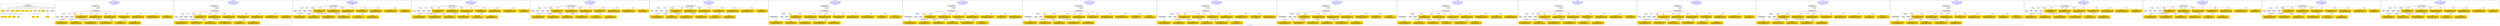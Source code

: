 digraph n0 {
fontcolor="blue"
remincross="true"
label="s28-wildlife-art.csv"
subgraph cluster_0 {
label="1-correct model"
n2[style="filled",color="white",fillcolor="lightgray",label="CulturalHeritageObject1"];
n3[shape="plaintext",style="filled",fillcolor="gold",label="Create Date"];
n4[style="filled",color="white",fillcolor="lightgray",label="Person1"];
n5[shape="plaintext",style="filled",fillcolor="gold",label="Description"];
n6[shape="plaintext",style="filled",fillcolor="gold",label="Measurements"];
n7[shape="plaintext",style="filled",fillcolor="gold",label="Materials"];
n8[shape="plaintext",style="filled",fillcolor="gold",label="Credit Line"];
n9[shape="plaintext",style="filled",fillcolor="gold",label="Owner"];
n10[style="filled",color="white",fillcolor="lightgray",label="Concept1"];
n11[shape="plaintext",style="filled",fillcolor="gold",label="Title"];
n12[shape="plaintext",style="filled",fillcolor="gold",label="ID Number"];
n13[style="filled",color="white",fillcolor="lightgray",label="Place1"];
n14[style="filled",color="white",fillcolor="lightgray",label="Concept2"];
n15[shape="plaintext",style="filled",fillcolor="gold",label="Maker Bio Country"];
n16[shape="plaintext",style="filled",fillcolor="gold",label="birthDate"];
n17[shape="plaintext",style="filled",fillcolor="gold",label="deathDate"];
n18[shape="plaintext",style="filled",fillcolor="gold",label="Maker"];
n19[shape="plaintext",style="filled",fillcolor="gold",label="Place Made"];
n20[shape="plaintext",style="filled",fillcolor="gold",label="Category"];
n21[shape="plaintext",style="filled",fillcolor="gold",label="Option1"];
}
subgraph cluster_1 {
label="candidate 0\nlink coherence:0.9444444444444444\nnode coherence:0.9444444444444444\nconfidence:0.3952869083666045\nmapping score:0.5491412201677855\ncost:17.99971\n-precision:0.67-recall:0.63"
n23[style="filled",color="white",fillcolor="lightgray",label="CulturalHeritageObject1"];
n24[style="filled",color="white",fillcolor="lightgray",label="Person1"];
n25[style="filled",color="white",fillcolor="lightgray",label="Person2"];
n26[style="filled",color="white",fillcolor="lightgray",label="Concept1"];
n27[style="filled",color="white",fillcolor="lightgray",label="Concept2"];
n28[style="filled",color="white",fillcolor="lightgray",label="EuropeanaAggregation1"];
n29[shape="plaintext",style="filled",fillcolor="gold",label="Description\n[CulturalHeritageObject,description,0.507]\n[CulturalHeritageObject,title,0.231]\n[Person,biographicalInformation,0.207]\n[Concept,prefLabel,0.055]"];
n30[shape="plaintext",style="filled",fillcolor="gold",label="Maker Bio Country\n[Place,label,0.666]\n[CulturalHeritageObject,provenance,0.136]\n[Concept,prefLabel,0.129]\n[Person,biographicalInformation,0.069]"];
n31[shape="plaintext",style="filled",fillcolor="gold",label="Credit Line\n[CulturalHeritageObject,provenance,0.458]\n[CulturalHeritageObject,rightsHolder,0.213]\n[CulturalHeritageObject,description,0.187]\n[Person,biographicalInformation,0.141]"];
n32[shape="plaintext",style="filled",fillcolor="gold",label="Owner\n[CulturalHeritageObject,provenance,0.38]\n[CulturalHeritageObject,rightsHolder,0.369]\n[CulturalHeritageObject,description,0.136]\n[CulturalHeritageObject,title,0.115]"];
n33[shape="plaintext",style="filled",fillcolor="gold",label="Title\n[CulturalHeritageObject,description,0.436]\n[Person,biographicalInformation,0.208]\n[CulturalHeritageObject,title,0.184]\n[Concept,prefLabel,0.173]"];
n34[shape="plaintext",style="filled",fillcolor="gold",label="Maker\n[Person,nameOfThePerson,0.376]\n[CulturalHeritageObject,provenance,0.258]\n[CulturalHeritageObject,description,0.241]\n[Document,classLink,0.125]"];
n35[shape="plaintext",style="filled",fillcolor="gold",label="Materials\n[CulturalHeritageObject,medium,0.773]\n[CulturalHeritageObject,description,0.096]\n[Person,biographicalInformation,0.084]\n[CulturalHeritageObject,provenance,0.048]"];
n36[shape="plaintext",style="filled",fillcolor="gold",label="Measurements\n[CulturalHeritageObject,extent,0.546]\n[CulturalHeritageObject,accessionNumber,0.228]\n[CulturalHeritageObject,description,0.144]\n[CulturalHeritageObject,title,0.082]"];
n37[shape="plaintext",style="filled",fillcolor="gold",label="Option1\n[CulturalHeritageObject,description,0.297]\n[CulturalHeritageObject,title,0.286]\n[Person,countryAssociatedWithThePerson,0.23]\n[Person,nameOfThePerson,0.187]"];
n38[shape="plaintext",style="filled",fillcolor="gold",label="deathDate\n[Person,dateOfDeath,0.512]\n[CulturalHeritageObject,created,0.301]\n[CulturalHeritageObject,title,0.102]\n[CulturalHeritageObject,provenance,0.085]"];
n39[shape="plaintext",style="filled",fillcolor="gold",label="birthDate\n[CulturalHeritageObject,created,0.332]\n[Person,dateOfDeath,0.313]\n[Person,dateOfBirth,0.283]\n[CulturalHeritageObject,title,0.073]"];
n40[shape="plaintext",style="filled",fillcolor="gold",label="Place Made\n[Person,countryAssociatedWithThePerson,0.321]\n[Person,biographicalInformation,0.305]\n[CulturalHeritageObject,title,0.198]\n[CulturalHeritageObject,description,0.176]"];
n41[shape="plaintext",style="filled",fillcolor="gold",label="Category\n[Concept,prefLabel,0.446]\n[Person,biographicalInformation,0.248]\n[CulturalHeritageObject,description,0.207]\n[CulturalHeritageObject,medium,0.1]"];
}
subgraph cluster_2 {
label="candidate 1\nlink coherence:0.9444444444444444\nnode coherence:0.9444444444444444\nconfidence:0.3940521372710743\nmapping score:0.5487296298026089\ncost:17.99971\n-precision:0.67-recall:0.63"
n43[style="filled",color="white",fillcolor="lightgray",label="CulturalHeritageObject1"];
n44[style="filled",color="white",fillcolor="lightgray",label="Person1"];
n45[style="filled",color="white",fillcolor="lightgray",label="Person2"];
n46[style="filled",color="white",fillcolor="lightgray",label="Concept1"];
n47[style="filled",color="white",fillcolor="lightgray",label="Concept2"];
n48[style="filled",color="white",fillcolor="lightgray",label="EuropeanaAggregation1"];
n49[shape="plaintext",style="filled",fillcolor="gold",label="Description\n[CulturalHeritageObject,description,0.507]\n[CulturalHeritageObject,title,0.231]\n[Person,biographicalInformation,0.207]\n[Concept,prefLabel,0.055]"];
n50[shape="plaintext",style="filled",fillcolor="gold",label="Maker Bio Country\n[Place,label,0.666]\n[CulturalHeritageObject,provenance,0.136]\n[Concept,prefLabel,0.129]\n[Person,biographicalInformation,0.069]"];
n51[shape="plaintext",style="filled",fillcolor="gold",label="Place Made\n[Person,countryAssociatedWithThePerson,0.321]\n[Person,biographicalInformation,0.305]\n[CulturalHeritageObject,title,0.198]\n[CulturalHeritageObject,description,0.176]"];
n52[shape="plaintext",style="filled",fillcolor="gold",label="Credit Line\n[CulturalHeritageObject,provenance,0.458]\n[CulturalHeritageObject,rightsHolder,0.213]\n[CulturalHeritageObject,description,0.187]\n[Person,biographicalInformation,0.141]"];
n53[shape="plaintext",style="filled",fillcolor="gold",label="Owner\n[CulturalHeritageObject,provenance,0.38]\n[CulturalHeritageObject,rightsHolder,0.369]\n[CulturalHeritageObject,description,0.136]\n[CulturalHeritageObject,title,0.115]"];
n54[shape="plaintext",style="filled",fillcolor="gold",label="Title\n[CulturalHeritageObject,description,0.436]\n[Person,biographicalInformation,0.208]\n[CulturalHeritageObject,title,0.184]\n[Concept,prefLabel,0.173]"];
n55[shape="plaintext",style="filled",fillcolor="gold",label="Maker\n[Person,nameOfThePerson,0.376]\n[CulturalHeritageObject,provenance,0.258]\n[CulturalHeritageObject,description,0.241]\n[Document,classLink,0.125]"];
n56[shape="plaintext",style="filled",fillcolor="gold",label="Materials\n[CulturalHeritageObject,medium,0.773]\n[CulturalHeritageObject,description,0.096]\n[Person,biographicalInformation,0.084]\n[CulturalHeritageObject,provenance,0.048]"];
n57[shape="plaintext",style="filled",fillcolor="gold",label="Measurements\n[CulturalHeritageObject,extent,0.546]\n[CulturalHeritageObject,accessionNumber,0.228]\n[CulturalHeritageObject,description,0.144]\n[CulturalHeritageObject,title,0.082]"];
n58[shape="plaintext",style="filled",fillcolor="gold",label="Option1\n[CulturalHeritageObject,description,0.297]\n[CulturalHeritageObject,title,0.286]\n[Person,countryAssociatedWithThePerson,0.23]\n[Person,nameOfThePerson,0.187]"];
n59[shape="plaintext",style="filled",fillcolor="gold",label="deathDate\n[Person,dateOfDeath,0.512]\n[CulturalHeritageObject,created,0.301]\n[CulturalHeritageObject,title,0.102]\n[CulturalHeritageObject,provenance,0.085]"];
n60[shape="plaintext",style="filled",fillcolor="gold",label="birthDate\n[CulturalHeritageObject,created,0.332]\n[Person,dateOfDeath,0.313]\n[Person,dateOfBirth,0.283]\n[CulturalHeritageObject,title,0.073]"];
n61[shape="plaintext",style="filled",fillcolor="gold",label="Category\n[Concept,prefLabel,0.446]\n[Person,biographicalInformation,0.248]\n[CulturalHeritageObject,description,0.207]\n[CulturalHeritageObject,medium,0.1]"];
}
subgraph cluster_3 {
label="candidate 10\nlink coherence:0.9411764705882353\nnode coherence:0.9444444444444444\nconfidence:0.39339673959958926\nmapping score:0.5485111639121137\ncost:16.99982\n-precision:0.59-recall:0.53"
n63[style="filled",color="white",fillcolor="lightgray",label="CulturalHeritageObject1"];
n64[style="filled",color="white",fillcolor="lightgray",label="Person1"];
n65[style="filled",color="white",fillcolor="lightgray",label="Person2"];
n66[style="filled",color="white",fillcolor="lightgray",label="Concept1"];
n67[style="filled",color="white",fillcolor="lightgray",label="Concept2"];
n68[shape="plaintext",style="filled",fillcolor="gold",label="Title\n[CulturalHeritageObject,description,0.436]\n[Person,biographicalInformation,0.208]\n[CulturalHeritageObject,title,0.184]\n[Concept,prefLabel,0.173]"];
n69[shape="plaintext",style="filled",fillcolor="gold",label="Maker Bio Country\n[Place,label,0.666]\n[CulturalHeritageObject,provenance,0.136]\n[Concept,prefLabel,0.129]\n[Person,biographicalInformation,0.069]"];
n70[shape="plaintext",style="filled",fillcolor="gold",label="Credit Line\n[CulturalHeritageObject,provenance,0.458]\n[CulturalHeritageObject,rightsHolder,0.213]\n[CulturalHeritageObject,description,0.187]\n[Person,biographicalInformation,0.141]"];
n71[shape="plaintext",style="filled",fillcolor="gold",label="Owner\n[CulturalHeritageObject,provenance,0.38]\n[CulturalHeritageObject,rightsHolder,0.369]\n[CulturalHeritageObject,description,0.136]\n[CulturalHeritageObject,title,0.115]"];
n72[shape="plaintext",style="filled",fillcolor="gold",label="Description\n[CulturalHeritageObject,description,0.507]\n[CulturalHeritageObject,title,0.231]\n[Person,biographicalInformation,0.207]\n[Concept,prefLabel,0.055]"];
n73[shape="plaintext",style="filled",fillcolor="gold",label="Maker\n[Person,nameOfThePerson,0.376]\n[CulturalHeritageObject,provenance,0.258]\n[CulturalHeritageObject,description,0.241]\n[Document,classLink,0.125]"];
n74[shape="plaintext",style="filled",fillcolor="gold",label="Materials\n[CulturalHeritageObject,medium,0.773]\n[CulturalHeritageObject,description,0.096]\n[Person,biographicalInformation,0.084]\n[CulturalHeritageObject,provenance,0.048]"];
n75[shape="plaintext",style="filled",fillcolor="gold",label="Measurements\n[CulturalHeritageObject,extent,0.546]\n[CulturalHeritageObject,accessionNumber,0.228]\n[CulturalHeritageObject,description,0.144]\n[CulturalHeritageObject,title,0.082]"];
n76[shape="plaintext",style="filled",fillcolor="gold",label="Option1\n[CulturalHeritageObject,description,0.297]\n[CulturalHeritageObject,title,0.286]\n[Person,countryAssociatedWithThePerson,0.23]\n[Person,nameOfThePerson,0.187]"];
n77[shape="plaintext",style="filled",fillcolor="gold",label="deathDate\n[Person,dateOfDeath,0.512]\n[CulturalHeritageObject,created,0.301]\n[CulturalHeritageObject,title,0.102]\n[CulturalHeritageObject,provenance,0.085]"];
n78[shape="plaintext",style="filled",fillcolor="gold",label="birthDate\n[CulturalHeritageObject,created,0.332]\n[Person,dateOfDeath,0.313]\n[Person,dateOfBirth,0.283]\n[CulturalHeritageObject,title,0.073]"];
n79[shape="plaintext",style="filled",fillcolor="gold",label="Place Made\n[Person,countryAssociatedWithThePerson,0.321]\n[Person,biographicalInformation,0.305]\n[CulturalHeritageObject,title,0.198]\n[CulturalHeritageObject,description,0.176]"];
n80[shape="plaintext",style="filled",fillcolor="gold",label="Category\n[Concept,prefLabel,0.446]\n[Person,biographicalInformation,0.248]\n[CulturalHeritageObject,description,0.207]\n[CulturalHeritageObject,medium,0.1]"];
}
subgraph cluster_4 {
label="candidate 11\nlink coherence:0.9411764705882353\nnode coherence:0.9444444444444444\nconfidence:0.39339673959958926\nmapping score:0.5485111639121137\ncost:115.99982\n-precision:0.53-recall:0.47"
n82[style="filled",color="white",fillcolor="lightgray",label="CulturalHeritageObject1"];
n83[style="filled",color="white",fillcolor="lightgray",label="Person1"];
n84[style="filled",color="white",fillcolor="lightgray",label="Person2"];
n85[style="filled",color="white",fillcolor="lightgray",label="Concept1"];
n86[style="filled",color="white",fillcolor="lightgray",label="Concept2"];
n87[shape="plaintext",style="filled",fillcolor="gold",label="Title\n[CulturalHeritageObject,description,0.436]\n[Person,biographicalInformation,0.208]\n[CulturalHeritageObject,title,0.184]\n[Concept,prefLabel,0.173]"];
n88[shape="plaintext",style="filled",fillcolor="gold",label="Place Made\n[Person,countryAssociatedWithThePerson,0.321]\n[Person,biographicalInformation,0.305]\n[CulturalHeritageObject,title,0.198]\n[CulturalHeritageObject,description,0.176]"];
n89[shape="plaintext",style="filled",fillcolor="gold",label="Maker Bio Country\n[Place,label,0.666]\n[CulturalHeritageObject,provenance,0.136]\n[Concept,prefLabel,0.129]\n[Person,biographicalInformation,0.069]"];
n90[shape="plaintext",style="filled",fillcolor="gold",label="deathDate\n[Person,dateOfDeath,0.512]\n[CulturalHeritageObject,created,0.301]\n[CulturalHeritageObject,title,0.102]\n[CulturalHeritageObject,provenance,0.085]"];
n91[shape="plaintext",style="filled",fillcolor="gold",label="Credit Line\n[CulturalHeritageObject,provenance,0.458]\n[CulturalHeritageObject,rightsHolder,0.213]\n[CulturalHeritageObject,description,0.187]\n[Person,biographicalInformation,0.141]"];
n92[shape="plaintext",style="filled",fillcolor="gold",label="Owner\n[CulturalHeritageObject,provenance,0.38]\n[CulturalHeritageObject,rightsHolder,0.369]\n[CulturalHeritageObject,description,0.136]\n[CulturalHeritageObject,title,0.115]"];
n93[shape="plaintext",style="filled",fillcolor="gold",label="Description\n[CulturalHeritageObject,description,0.507]\n[CulturalHeritageObject,title,0.231]\n[Person,biographicalInformation,0.207]\n[Concept,prefLabel,0.055]"];
n94[shape="plaintext",style="filled",fillcolor="gold",label="Option1\n[CulturalHeritageObject,description,0.297]\n[CulturalHeritageObject,title,0.286]\n[Person,countryAssociatedWithThePerson,0.23]\n[Person,nameOfThePerson,0.187]"];
n95[shape="plaintext",style="filled",fillcolor="gold",label="Materials\n[CulturalHeritageObject,medium,0.773]\n[CulturalHeritageObject,description,0.096]\n[Person,biographicalInformation,0.084]\n[CulturalHeritageObject,provenance,0.048]"];
n96[shape="plaintext",style="filled",fillcolor="gold",label="Measurements\n[CulturalHeritageObject,extent,0.546]\n[CulturalHeritageObject,accessionNumber,0.228]\n[CulturalHeritageObject,description,0.144]\n[CulturalHeritageObject,title,0.082]"];
n97[shape="plaintext",style="filled",fillcolor="gold",label="Maker\n[Person,nameOfThePerson,0.376]\n[CulturalHeritageObject,provenance,0.258]\n[CulturalHeritageObject,description,0.241]\n[Document,classLink,0.125]"];
n98[shape="plaintext",style="filled",fillcolor="gold",label="birthDate\n[CulturalHeritageObject,created,0.332]\n[Person,dateOfDeath,0.313]\n[Person,dateOfBirth,0.283]\n[CulturalHeritageObject,title,0.073]"];
n99[shape="plaintext",style="filled",fillcolor="gold",label="Category\n[Concept,prefLabel,0.446]\n[Person,biographicalInformation,0.248]\n[CulturalHeritageObject,description,0.207]\n[CulturalHeritageObject,medium,0.1]"];
}
subgraph cluster_5 {
label="candidate 12\nlink coherence:0.9411764705882353\nnode coherence:0.9444444444444444\nconfidence:0.39216196850405904\nmapping score:0.5480995735469371\ncost:16.99982\n-precision:0.59-recall:0.53"
n101[style="filled",color="white",fillcolor="lightgray",label="CulturalHeritageObject1"];
n102[style="filled",color="white",fillcolor="lightgray",label="Person1"];
n103[style="filled",color="white",fillcolor="lightgray",label="Person2"];
n104[style="filled",color="white",fillcolor="lightgray",label="Concept1"];
n105[style="filled",color="white",fillcolor="lightgray",label="Concept2"];
n106[shape="plaintext",style="filled",fillcolor="gold",label="Title\n[CulturalHeritageObject,description,0.436]\n[Person,biographicalInformation,0.208]\n[CulturalHeritageObject,title,0.184]\n[Concept,prefLabel,0.173]"];
n107[shape="plaintext",style="filled",fillcolor="gold",label="Maker Bio Country\n[Place,label,0.666]\n[CulturalHeritageObject,provenance,0.136]\n[Concept,prefLabel,0.129]\n[Person,biographicalInformation,0.069]"];
n108[shape="plaintext",style="filled",fillcolor="gold",label="Place Made\n[Person,countryAssociatedWithThePerson,0.321]\n[Person,biographicalInformation,0.305]\n[CulturalHeritageObject,title,0.198]\n[CulturalHeritageObject,description,0.176]"];
n109[shape="plaintext",style="filled",fillcolor="gold",label="Credit Line\n[CulturalHeritageObject,provenance,0.458]\n[CulturalHeritageObject,rightsHolder,0.213]\n[CulturalHeritageObject,description,0.187]\n[Person,biographicalInformation,0.141]"];
n110[shape="plaintext",style="filled",fillcolor="gold",label="Owner\n[CulturalHeritageObject,provenance,0.38]\n[CulturalHeritageObject,rightsHolder,0.369]\n[CulturalHeritageObject,description,0.136]\n[CulturalHeritageObject,title,0.115]"];
n111[shape="plaintext",style="filled",fillcolor="gold",label="Description\n[CulturalHeritageObject,description,0.507]\n[CulturalHeritageObject,title,0.231]\n[Person,biographicalInformation,0.207]\n[Concept,prefLabel,0.055]"];
n112[shape="plaintext",style="filled",fillcolor="gold",label="Maker\n[Person,nameOfThePerson,0.376]\n[CulturalHeritageObject,provenance,0.258]\n[CulturalHeritageObject,description,0.241]\n[Document,classLink,0.125]"];
n113[shape="plaintext",style="filled",fillcolor="gold",label="Materials\n[CulturalHeritageObject,medium,0.773]\n[CulturalHeritageObject,description,0.096]\n[Person,biographicalInformation,0.084]\n[CulturalHeritageObject,provenance,0.048]"];
n114[shape="plaintext",style="filled",fillcolor="gold",label="Measurements\n[CulturalHeritageObject,extent,0.546]\n[CulturalHeritageObject,accessionNumber,0.228]\n[CulturalHeritageObject,description,0.144]\n[CulturalHeritageObject,title,0.082]"];
n115[shape="plaintext",style="filled",fillcolor="gold",label="Option1\n[CulturalHeritageObject,description,0.297]\n[CulturalHeritageObject,title,0.286]\n[Person,countryAssociatedWithThePerson,0.23]\n[Person,nameOfThePerson,0.187]"];
n116[shape="plaintext",style="filled",fillcolor="gold",label="deathDate\n[Person,dateOfDeath,0.512]\n[CulturalHeritageObject,created,0.301]\n[CulturalHeritageObject,title,0.102]\n[CulturalHeritageObject,provenance,0.085]"];
n117[shape="plaintext",style="filled",fillcolor="gold",label="birthDate\n[CulturalHeritageObject,created,0.332]\n[Person,dateOfDeath,0.313]\n[Person,dateOfBirth,0.283]\n[CulturalHeritageObject,title,0.073]"];
n118[shape="plaintext",style="filled",fillcolor="gold",label="Category\n[Concept,prefLabel,0.446]\n[Person,biographicalInformation,0.248]\n[CulturalHeritageObject,description,0.207]\n[CulturalHeritageObject,medium,0.1]"];
}
subgraph cluster_6 {
label="candidate 13\nlink coherence:0.9411764705882353\nnode coherence:0.9444444444444444\nconfidence:0.39216196850405904\nmapping score:0.5480995735469371\ncost:115.99982\n-precision:0.53-recall:0.47"
n120[style="filled",color="white",fillcolor="lightgray",label="CulturalHeritageObject1"];
n121[style="filled",color="white",fillcolor="lightgray",label="Person1"];
n122[style="filled",color="white",fillcolor="lightgray",label="Person2"];
n123[style="filled",color="white",fillcolor="lightgray",label="Concept1"];
n124[style="filled",color="white",fillcolor="lightgray",label="Concept2"];
n125[shape="plaintext",style="filled",fillcolor="gold",label="Title\n[CulturalHeritageObject,description,0.436]\n[Person,biographicalInformation,0.208]\n[CulturalHeritageObject,title,0.184]\n[Concept,prefLabel,0.173]"];
n126[shape="plaintext",style="filled",fillcolor="gold",label="Maker Bio Country\n[Place,label,0.666]\n[CulturalHeritageObject,provenance,0.136]\n[Concept,prefLabel,0.129]\n[Person,biographicalInformation,0.069]"];
n127[shape="plaintext",style="filled",fillcolor="gold",label="deathDate\n[Person,dateOfDeath,0.512]\n[CulturalHeritageObject,created,0.301]\n[CulturalHeritageObject,title,0.102]\n[CulturalHeritageObject,provenance,0.085]"];
n128[shape="plaintext",style="filled",fillcolor="gold",label="Place Made\n[Person,countryAssociatedWithThePerson,0.321]\n[Person,biographicalInformation,0.305]\n[CulturalHeritageObject,title,0.198]\n[CulturalHeritageObject,description,0.176]"];
n129[shape="plaintext",style="filled",fillcolor="gold",label="Credit Line\n[CulturalHeritageObject,provenance,0.458]\n[CulturalHeritageObject,rightsHolder,0.213]\n[CulturalHeritageObject,description,0.187]\n[Person,biographicalInformation,0.141]"];
n130[shape="plaintext",style="filled",fillcolor="gold",label="Owner\n[CulturalHeritageObject,provenance,0.38]\n[CulturalHeritageObject,rightsHolder,0.369]\n[CulturalHeritageObject,description,0.136]\n[CulturalHeritageObject,title,0.115]"];
n131[shape="plaintext",style="filled",fillcolor="gold",label="Description\n[CulturalHeritageObject,description,0.507]\n[CulturalHeritageObject,title,0.231]\n[Person,biographicalInformation,0.207]\n[Concept,prefLabel,0.055]"];
n132[shape="plaintext",style="filled",fillcolor="gold",label="Option1\n[CulturalHeritageObject,description,0.297]\n[CulturalHeritageObject,title,0.286]\n[Person,countryAssociatedWithThePerson,0.23]\n[Person,nameOfThePerson,0.187]"];
n133[shape="plaintext",style="filled",fillcolor="gold",label="Materials\n[CulturalHeritageObject,medium,0.773]\n[CulturalHeritageObject,description,0.096]\n[Person,biographicalInformation,0.084]\n[CulturalHeritageObject,provenance,0.048]"];
n134[shape="plaintext",style="filled",fillcolor="gold",label="Measurements\n[CulturalHeritageObject,extent,0.546]\n[CulturalHeritageObject,accessionNumber,0.228]\n[CulturalHeritageObject,description,0.144]\n[CulturalHeritageObject,title,0.082]"];
n135[shape="plaintext",style="filled",fillcolor="gold",label="Maker\n[Person,nameOfThePerson,0.376]\n[CulturalHeritageObject,provenance,0.258]\n[CulturalHeritageObject,description,0.241]\n[Document,classLink,0.125]"];
n136[shape="plaintext",style="filled",fillcolor="gold",label="birthDate\n[CulturalHeritageObject,created,0.332]\n[Person,dateOfDeath,0.313]\n[Person,dateOfBirth,0.283]\n[CulturalHeritageObject,title,0.073]"];
n137[shape="plaintext",style="filled",fillcolor="gold",label="Category\n[Concept,prefLabel,0.446]\n[Person,biographicalInformation,0.248]\n[CulturalHeritageObject,description,0.207]\n[CulturalHeritageObject,medium,0.1]"];
}
subgraph cluster_7 {
label="candidate 14\nlink coherence:0.9411764705882353\nnode coherence:0.9411764705882353\nconfidence:0.3896817949040583\nmapping score:0.55900403721538\ncost:16.99972\n-precision:0.65-recall:0.58"
n139[style="filled",color="white",fillcolor="lightgray",label="CulturalHeritageObject1"];
n140[style="filled",color="white",fillcolor="lightgray",label="CulturalHeritageObject2"];
n141[style="filled",color="white",fillcolor="lightgray",label="Person1"];
n142[style="filled",color="white",fillcolor="lightgray",label="Concept1"];
n143[style="filled",color="white",fillcolor="lightgray",label="EuropeanaAggregation1"];
n144[shape="plaintext",style="filled",fillcolor="gold",label="Description\n[CulturalHeritageObject,description,0.507]\n[CulturalHeritageObject,title,0.231]\n[Person,biographicalInformation,0.207]\n[Concept,prefLabel,0.055]"];
n145[shape="plaintext",style="filled",fillcolor="gold",label="Category\n[Concept,prefLabel,0.446]\n[Person,biographicalInformation,0.248]\n[CulturalHeritageObject,description,0.207]\n[CulturalHeritageObject,medium,0.1]"];
n146[shape="plaintext",style="filled",fillcolor="gold",label="Credit Line\n[CulturalHeritageObject,provenance,0.458]\n[CulturalHeritageObject,rightsHolder,0.213]\n[CulturalHeritageObject,description,0.187]\n[Person,biographicalInformation,0.141]"];
n147[shape="plaintext",style="filled",fillcolor="gold",label="Owner\n[CulturalHeritageObject,provenance,0.38]\n[CulturalHeritageObject,rightsHolder,0.369]\n[CulturalHeritageObject,description,0.136]\n[CulturalHeritageObject,title,0.115]"];
n148[shape="plaintext",style="filled",fillcolor="gold",label="Title\n[CulturalHeritageObject,description,0.436]\n[Person,biographicalInformation,0.208]\n[CulturalHeritageObject,title,0.184]\n[Concept,prefLabel,0.173]"];
n149[shape="plaintext",style="filled",fillcolor="gold",label="Maker\n[Person,nameOfThePerson,0.376]\n[CulturalHeritageObject,provenance,0.258]\n[CulturalHeritageObject,description,0.241]\n[Document,classLink,0.125]"];
n150[shape="plaintext",style="filled",fillcolor="gold",label="Materials\n[CulturalHeritageObject,medium,0.773]\n[CulturalHeritageObject,description,0.096]\n[Person,biographicalInformation,0.084]\n[CulturalHeritageObject,provenance,0.048]"];
n151[shape="plaintext",style="filled",fillcolor="gold",label="Measurements\n[CulturalHeritageObject,extent,0.546]\n[CulturalHeritageObject,accessionNumber,0.228]\n[CulturalHeritageObject,description,0.144]\n[CulturalHeritageObject,title,0.082]"];
n152[shape="plaintext",style="filled",fillcolor="gold",label="deathDate\n[Person,dateOfDeath,0.512]\n[CulturalHeritageObject,created,0.301]\n[CulturalHeritageObject,title,0.102]\n[CulturalHeritageObject,provenance,0.085]"];
n153[shape="plaintext",style="filled",fillcolor="gold",label="birthDate\n[CulturalHeritageObject,created,0.332]\n[Person,dateOfDeath,0.313]\n[Person,dateOfBirth,0.283]\n[CulturalHeritageObject,title,0.073]"];
n154[shape="plaintext",style="filled",fillcolor="gold",label="Maker Bio Country\n[Place,label,0.666]\n[CulturalHeritageObject,provenance,0.136]\n[Concept,prefLabel,0.129]\n[Person,biographicalInformation,0.069]"];
n155[shape="plaintext",style="filled",fillcolor="gold",label="Option1\n[CulturalHeritageObject,description,0.297]\n[CulturalHeritageObject,title,0.286]\n[Person,countryAssociatedWithThePerson,0.23]\n[Person,nameOfThePerson,0.187]"];
n156[shape="plaintext",style="filled",fillcolor="gold",label="Place Made\n[Person,countryAssociatedWithThePerson,0.321]\n[Person,biographicalInformation,0.305]\n[CulturalHeritageObject,title,0.198]\n[CulturalHeritageObject,description,0.176]"];
}
subgraph cluster_8 {
label="candidate 15\nlink coherence:0.9411764705882353\nnode coherence:0.9411764705882353\nconfidence:0.388584774327992\nmapping score:0.5586383636900245\ncost:16.99972\n-precision:0.53-recall:0.47"
n158[style="filled",color="white",fillcolor="lightgray",label="CulturalHeritageObject1"];
n159[style="filled",color="white",fillcolor="lightgray",label="CulturalHeritageObject2"];
n160[style="filled",color="white",fillcolor="lightgray",label="Person1"];
n161[style="filled",color="white",fillcolor="lightgray",label="Concept1"];
n162[style="filled",color="white",fillcolor="lightgray",label="EuropeanaAggregation1"];
n163[shape="plaintext",style="filled",fillcolor="gold",label="Description\n[CulturalHeritageObject,description,0.507]\n[CulturalHeritageObject,title,0.231]\n[Person,biographicalInformation,0.207]\n[Concept,prefLabel,0.055]"];
n164[shape="plaintext",style="filled",fillcolor="gold",label="Maker Bio Country\n[Place,label,0.666]\n[CulturalHeritageObject,provenance,0.136]\n[Concept,prefLabel,0.129]\n[Person,biographicalInformation,0.069]"];
n165[shape="plaintext",style="filled",fillcolor="gold",label="Category\n[Concept,prefLabel,0.446]\n[Person,biographicalInformation,0.248]\n[CulturalHeritageObject,description,0.207]\n[CulturalHeritageObject,medium,0.1]"];
n166[shape="plaintext",style="filled",fillcolor="gold",label="Credit Line\n[CulturalHeritageObject,provenance,0.458]\n[CulturalHeritageObject,rightsHolder,0.213]\n[CulturalHeritageObject,description,0.187]\n[Person,biographicalInformation,0.141]"];
n167[shape="plaintext",style="filled",fillcolor="gold",label="Title\n[CulturalHeritageObject,description,0.436]\n[Person,biographicalInformation,0.208]\n[CulturalHeritageObject,title,0.184]\n[Concept,prefLabel,0.173]"];
n168[shape="plaintext",style="filled",fillcolor="gold",label="Maker\n[Person,nameOfThePerson,0.376]\n[CulturalHeritageObject,provenance,0.258]\n[CulturalHeritageObject,description,0.241]\n[Document,classLink,0.125]"];
n169[shape="plaintext",style="filled",fillcolor="gold",label="Materials\n[CulturalHeritageObject,medium,0.773]\n[CulturalHeritageObject,description,0.096]\n[Person,biographicalInformation,0.084]\n[CulturalHeritageObject,provenance,0.048]"];
n170[shape="plaintext",style="filled",fillcolor="gold",label="Measurements\n[CulturalHeritageObject,extent,0.546]\n[CulturalHeritageObject,accessionNumber,0.228]\n[CulturalHeritageObject,description,0.144]\n[CulturalHeritageObject,title,0.082]"];
n171[shape="plaintext",style="filled",fillcolor="gold",label="deathDate\n[Person,dateOfDeath,0.512]\n[CulturalHeritageObject,created,0.301]\n[CulturalHeritageObject,title,0.102]\n[CulturalHeritageObject,provenance,0.085]"];
n172[shape="plaintext",style="filled",fillcolor="gold",label="birthDate\n[CulturalHeritageObject,created,0.332]\n[Person,dateOfDeath,0.313]\n[Person,dateOfBirth,0.283]\n[CulturalHeritageObject,title,0.073]"];
n173[shape="plaintext",style="filled",fillcolor="gold",label="Owner\n[CulturalHeritageObject,provenance,0.38]\n[CulturalHeritageObject,rightsHolder,0.369]\n[CulturalHeritageObject,description,0.136]\n[CulturalHeritageObject,title,0.115]"];
n174[shape="plaintext",style="filled",fillcolor="gold",label="Place Made\n[Person,countryAssociatedWithThePerson,0.321]\n[Person,biographicalInformation,0.305]\n[CulturalHeritageObject,title,0.198]\n[CulturalHeritageObject,description,0.176]"];
n175[shape="plaintext",style="filled",fillcolor="gold",label="Option1\n[CulturalHeritageObject,description,0.297]\n[CulturalHeritageObject,title,0.286]\n[Person,countryAssociatedWithThePerson,0.23]\n[Person,nameOfThePerson,0.187]"];
}
subgraph cluster_9 {
label="candidate 16\nlink coherence:0.9411764705882353\nnode coherence:0.9411764705882353\nconfidence:0.38779162613704315\nmapping score:0.5583739809597081\ncost:16.99972\n-precision:0.53-recall:0.47"
n177[style="filled",color="white",fillcolor="lightgray",label="CulturalHeritageObject1"];
n178[style="filled",color="white",fillcolor="lightgray",label="CulturalHeritageObject2"];
n179[style="filled",color="white",fillcolor="lightgray",label="Person1"];
n180[style="filled",color="white",fillcolor="lightgray",label="Concept1"];
n181[style="filled",color="white",fillcolor="lightgray",label="EuropeanaAggregation1"];
n182[shape="plaintext",style="filled",fillcolor="gold",label="Title\n[CulturalHeritageObject,description,0.436]\n[Person,biographicalInformation,0.208]\n[CulturalHeritageObject,title,0.184]\n[Concept,prefLabel,0.173]"];
n183[shape="plaintext",style="filled",fillcolor="gold",label="Category\n[Concept,prefLabel,0.446]\n[Person,biographicalInformation,0.248]\n[CulturalHeritageObject,description,0.207]\n[CulturalHeritageObject,medium,0.1]"];
n184[shape="plaintext",style="filled",fillcolor="gold",label="Credit Line\n[CulturalHeritageObject,provenance,0.458]\n[CulturalHeritageObject,rightsHolder,0.213]\n[CulturalHeritageObject,description,0.187]\n[Person,biographicalInformation,0.141]"];
n185[shape="plaintext",style="filled",fillcolor="gold",label="Owner\n[CulturalHeritageObject,provenance,0.38]\n[CulturalHeritageObject,rightsHolder,0.369]\n[CulturalHeritageObject,description,0.136]\n[CulturalHeritageObject,title,0.115]"];
n186[shape="plaintext",style="filled",fillcolor="gold",label="Description\n[CulturalHeritageObject,description,0.507]\n[CulturalHeritageObject,title,0.231]\n[Person,biographicalInformation,0.207]\n[Concept,prefLabel,0.055]"];
n187[shape="plaintext",style="filled",fillcolor="gold",label="Maker\n[Person,nameOfThePerson,0.376]\n[CulturalHeritageObject,provenance,0.258]\n[CulturalHeritageObject,description,0.241]\n[Document,classLink,0.125]"];
n188[shape="plaintext",style="filled",fillcolor="gold",label="Materials\n[CulturalHeritageObject,medium,0.773]\n[CulturalHeritageObject,description,0.096]\n[Person,biographicalInformation,0.084]\n[CulturalHeritageObject,provenance,0.048]"];
n189[shape="plaintext",style="filled",fillcolor="gold",label="Measurements\n[CulturalHeritageObject,extent,0.546]\n[CulturalHeritageObject,accessionNumber,0.228]\n[CulturalHeritageObject,description,0.144]\n[CulturalHeritageObject,title,0.082]"];
n190[shape="plaintext",style="filled",fillcolor="gold",label="deathDate\n[Person,dateOfDeath,0.512]\n[CulturalHeritageObject,created,0.301]\n[CulturalHeritageObject,title,0.102]\n[CulturalHeritageObject,provenance,0.085]"];
n191[shape="plaintext",style="filled",fillcolor="gold",label="birthDate\n[CulturalHeritageObject,created,0.332]\n[Person,dateOfDeath,0.313]\n[Person,dateOfBirth,0.283]\n[CulturalHeritageObject,title,0.073]"];
n192[shape="plaintext",style="filled",fillcolor="gold",label="Maker Bio Country\n[Place,label,0.666]\n[CulturalHeritageObject,provenance,0.136]\n[Concept,prefLabel,0.129]\n[Person,biographicalInformation,0.069]"];
n193[shape="plaintext",style="filled",fillcolor="gold",label="Option1\n[CulturalHeritageObject,description,0.297]\n[CulturalHeritageObject,title,0.286]\n[Person,countryAssociatedWithThePerson,0.23]\n[Person,nameOfThePerson,0.187]"];
n194[shape="plaintext",style="filled",fillcolor="gold",label="Place Made\n[Person,countryAssociatedWithThePerson,0.321]\n[Person,biographicalInformation,0.305]\n[CulturalHeritageObject,title,0.198]\n[CulturalHeritageObject,description,0.176]"];
}
subgraph cluster_10 {
label="candidate 17\nlink coherence:0.9411764705882353\nnode coherence:0.9411764705882353\nconfidence:0.38669460556097673\nmapping score:0.5580083074343527\ncost:16.99972\n-precision:0.41-recall:0.37"
n196[style="filled",color="white",fillcolor="lightgray",label="CulturalHeritageObject1"];
n197[style="filled",color="white",fillcolor="lightgray",label="CulturalHeritageObject2"];
n198[style="filled",color="white",fillcolor="lightgray",label="Person1"];
n199[style="filled",color="white",fillcolor="lightgray",label="Concept1"];
n200[style="filled",color="white",fillcolor="lightgray",label="EuropeanaAggregation1"];
n201[shape="plaintext",style="filled",fillcolor="gold",label="Title\n[CulturalHeritageObject,description,0.436]\n[Person,biographicalInformation,0.208]\n[CulturalHeritageObject,title,0.184]\n[Concept,prefLabel,0.173]"];
n202[shape="plaintext",style="filled",fillcolor="gold",label="Maker Bio Country\n[Place,label,0.666]\n[CulturalHeritageObject,provenance,0.136]\n[Concept,prefLabel,0.129]\n[Person,biographicalInformation,0.069]"];
n203[shape="plaintext",style="filled",fillcolor="gold",label="Category\n[Concept,prefLabel,0.446]\n[Person,biographicalInformation,0.248]\n[CulturalHeritageObject,description,0.207]\n[CulturalHeritageObject,medium,0.1]"];
n204[shape="plaintext",style="filled",fillcolor="gold",label="Credit Line\n[CulturalHeritageObject,provenance,0.458]\n[CulturalHeritageObject,rightsHolder,0.213]\n[CulturalHeritageObject,description,0.187]\n[Person,biographicalInformation,0.141]"];
n205[shape="plaintext",style="filled",fillcolor="gold",label="Description\n[CulturalHeritageObject,description,0.507]\n[CulturalHeritageObject,title,0.231]\n[Person,biographicalInformation,0.207]\n[Concept,prefLabel,0.055]"];
n206[shape="plaintext",style="filled",fillcolor="gold",label="Maker\n[Person,nameOfThePerson,0.376]\n[CulturalHeritageObject,provenance,0.258]\n[CulturalHeritageObject,description,0.241]\n[Document,classLink,0.125]"];
n207[shape="plaintext",style="filled",fillcolor="gold",label="Materials\n[CulturalHeritageObject,medium,0.773]\n[CulturalHeritageObject,description,0.096]\n[Person,biographicalInformation,0.084]\n[CulturalHeritageObject,provenance,0.048]"];
n208[shape="plaintext",style="filled",fillcolor="gold",label="Measurements\n[CulturalHeritageObject,extent,0.546]\n[CulturalHeritageObject,accessionNumber,0.228]\n[CulturalHeritageObject,description,0.144]\n[CulturalHeritageObject,title,0.082]"];
n209[shape="plaintext",style="filled",fillcolor="gold",label="deathDate\n[Person,dateOfDeath,0.512]\n[CulturalHeritageObject,created,0.301]\n[CulturalHeritageObject,title,0.102]\n[CulturalHeritageObject,provenance,0.085]"];
n210[shape="plaintext",style="filled",fillcolor="gold",label="birthDate\n[CulturalHeritageObject,created,0.332]\n[Person,dateOfDeath,0.313]\n[Person,dateOfBirth,0.283]\n[CulturalHeritageObject,title,0.073]"];
n211[shape="plaintext",style="filled",fillcolor="gold",label="Owner\n[CulturalHeritageObject,provenance,0.38]\n[CulturalHeritageObject,rightsHolder,0.369]\n[CulturalHeritageObject,description,0.136]\n[CulturalHeritageObject,title,0.115]"];
n212[shape="plaintext",style="filled",fillcolor="gold",label="Place Made\n[Person,countryAssociatedWithThePerson,0.321]\n[Person,biographicalInformation,0.305]\n[CulturalHeritageObject,title,0.198]\n[CulturalHeritageObject,description,0.176]"];
n213[shape="plaintext",style="filled",fillcolor="gold",label="Option1\n[CulturalHeritageObject,description,0.297]\n[CulturalHeritageObject,title,0.286]\n[Person,countryAssociatedWithThePerson,0.23]\n[Person,nameOfThePerson,0.187]"];
}
subgraph cluster_11 {
label="candidate 18\nlink coherence:0.9411764705882353\nnode coherence:0.9411764705882353\nconfidence:0.3846943128207546\nmapping score:0.557341543187612\ncost:115.99972\n-precision:0.53-recall:0.47"
n215[style="filled",color="white",fillcolor="lightgray",label="CulturalHeritageObject1"];
n216[style="filled",color="white",fillcolor="lightgray",label="CulturalHeritageObject2"];
n217[style="filled",color="white",fillcolor="lightgray",label="Person1"];
n218[style="filled",color="white",fillcolor="lightgray",label="Concept1"];
n219[style="filled",color="white",fillcolor="lightgray",label="EuropeanaAggregation1"];
n220[shape="plaintext",style="filled",fillcolor="gold",label="Description\n[CulturalHeritageObject,description,0.507]\n[CulturalHeritageObject,title,0.231]\n[Person,biographicalInformation,0.207]\n[Concept,prefLabel,0.055]"];
n221[shape="plaintext",style="filled",fillcolor="gold",label="Category\n[Concept,prefLabel,0.446]\n[Person,biographicalInformation,0.248]\n[CulturalHeritageObject,description,0.207]\n[CulturalHeritageObject,medium,0.1]"];
n222[shape="plaintext",style="filled",fillcolor="gold",label="Option1\n[CulturalHeritageObject,description,0.297]\n[CulturalHeritageObject,title,0.286]\n[Person,countryAssociatedWithThePerson,0.23]\n[Person,nameOfThePerson,0.187]"];
n223[shape="plaintext",style="filled",fillcolor="gold",label="Credit Line\n[CulturalHeritageObject,provenance,0.458]\n[CulturalHeritageObject,rightsHolder,0.213]\n[CulturalHeritageObject,description,0.187]\n[Person,biographicalInformation,0.141]"];
n224[shape="plaintext",style="filled",fillcolor="gold",label="Owner\n[CulturalHeritageObject,provenance,0.38]\n[CulturalHeritageObject,rightsHolder,0.369]\n[CulturalHeritageObject,description,0.136]\n[CulturalHeritageObject,title,0.115]"];
n225[shape="plaintext",style="filled",fillcolor="gold",label="Maker\n[Person,nameOfThePerson,0.376]\n[CulturalHeritageObject,provenance,0.258]\n[CulturalHeritageObject,description,0.241]\n[Document,classLink,0.125]"];
n226[shape="plaintext",style="filled",fillcolor="gold",label="Materials\n[CulturalHeritageObject,medium,0.773]\n[CulturalHeritageObject,description,0.096]\n[Person,biographicalInformation,0.084]\n[CulturalHeritageObject,provenance,0.048]"];
n227[shape="plaintext",style="filled",fillcolor="gold",label="Measurements\n[CulturalHeritageObject,extent,0.546]\n[CulturalHeritageObject,accessionNumber,0.228]\n[CulturalHeritageObject,description,0.144]\n[CulturalHeritageObject,title,0.082]"];
n228[shape="plaintext",style="filled",fillcolor="gold",label="deathDate\n[Person,dateOfDeath,0.512]\n[CulturalHeritageObject,created,0.301]\n[CulturalHeritageObject,title,0.102]\n[CulturalHeritageObject,provenance,0.085]"];
n229[shape="plaintext",style="filled",fillcolor="gold",label="birthDate\n[CulturalHeritageObject,created,0.332]\n[Person,dateOfDeath,0.313]\n[Person,dateOfBirth,0.283]\n[CulturalHeritageObject,title,0.073]"];
n230[shape="plaintext",style="filled",fillcolor="gold",label="Maker Bio Country\n[Place,label,0.666]\n[CulturalHeritageObject,provenance,0.136]\n[Concept,prefLabel,0.129]\n[Person,biographicalInformation,0.069]"];
n231[shape="plaintext",style="filled",fillcolor="gold",label="Place Made\n[Person,countryAssociatedWithThePerson,0.321]\n[Person,biographicalInformation,0.305]\n[CulturalHeritageObject,title,0.198]\n[CulturalHeritageObject,description,0.176]"];
n232[shape="plaintext",style="filled",fillcolor="gold",label="Title\n[CulturalHeritageObject,description,0.436]\n[Person,biographicalInformation,0.208]\n[CulturalHeritageObject,title,0.184]\n[Concept,prefLabel,0.173]"];
}
subgraph cluster_12 {
label="candidate 19\nlink coherence:0.9411764705882353\nnode coherence:0.9411764705882353\nconfidence:0.37096039330795755\nmapping score:0.5527635700166796\ncost:16.99972\n-precision:0.47-recall:0.42"
n234[style="filled",color="white",fillcolor="lightgray",label="CulturalHeritageObject1"];
n235[style="filled",color="white",fillcolor="lightgray",label="CulturalHeritageObject2"];
n236[style="filled",color="white",fillcolor="lightgray",label="Person1"];
n237[style="filled",color="white",fillcolor="lightgray",label="Concept1"];
n238[style="filled",color="white",fillcolor="lightgray",label="EuropeanaAggregation1"];
n239[shape="plaintext",style="filled",fillcolor="gold",label="Description\n[CulturalHeritageObject,description,0.507]\n[CulturalHeritageObject,title,0.231]\n[Person,biographicalInformation,0.207]\n[Concept,prefLabel,0.055]"];
n240[shape="plaintext",style="filled",fillcolor="gold",label="Maker Bio Country\n[Place,label,0.666]\n[CulturalHeritageObject,provenance,0.136]\n[Concept,prefLabel,0.129]\n[Person,biographicalInformation,0.069]"];
n241[shape="plaintext",style="filled",fillcolor="gold",label="Category\n[Concept,prefLabel,0.446]\n[Person,biographicalInformation,0.248]\n[CulturalHeritageObject,description,0.207]\n[CulturalHeritageObject,medium,0.1]"];
n242[shape="plaintext",style="filled",fillcolor="gold",label="Credit Line\n[CulturalHeritageObject,provenance,0.458]\n[CulturalHeritageObject,rightsHolder,0.213]\n[CulturalHeritageObject,description,0.187]\n[Person,biographicalInformation,0.141]"];
n243[shape="plaintext",style="filled",fillcolor="gold",label="Title\n[CulturalHeritageObject,description,0.436]\n[Person,biographicalInformation,0.208]\n[CulturalHeritageObject,title,0.184]\n[Concept,prefLabel,0.173]"];
n244[shape="plaintext",style="filled",fillcolor="gold",label="Maker\n[Person,nameOfThePerson,0.376]\n[CulturalHeritageObject,provenance,0.258]\n[CulturalHeritageObject,description,0.241]\n[Document,classLink,0.125]"];
n245[shape="plaintext",style="filled",fillcolor="gold",label="Materials\n[CulturalHeritageObject,medium,0.773]\n[CulturalHeritageObject,description,0.096]\n[Person,biographicalInformation,0.084]\n[CulturalHeritageObject,provenance,0.048]"];
n246[shape="plaintext",style="filled",fillcolor="gold",label="Measurements\n[CulturalHeritageObject,extent,0.546]\n[CulturalHeritageObject,accessionNumber,0.228]\n[CulturalHeritageObject,description,0.144]\n[CulturalHeritageObject,title,0.082]"];
n247[shape="plaintext",style="filled",fillcolor="gold",label="birthDate\n[CulturalHeritageObject,created,0.332]\n[Person,dateOfDeath,0.313]\n[Person,dateOfBirth,0.283]\n[CulturalHeritageObject,title,0.073]"];
n248[shape="plaintext",style="filled",fillcolor="gold",label="deathDate\n[Person,dateOfDeath,0.512]\n[CulturalHeritageObject,created,0.301]\n[CulturalHeritageObject,title,0.102]\n[CulturalHeritageObject,provenance,0.085]"];
n249[shape="plaintext",style="filled",fillcolor="gold",label="Owner\n[CulturalHeritageObject,provenance,0.38]\n[CulturalHeritageObject,rightsHolder,0.369]\n[CulturalHeritageObject,description,0.136]\n[CulturalHeritageObject,title,0.115]"];
n250[shape="plaintext",style="filled",fillcolor="gold",label="Place Made\n[Person,countryAssociatedWithThePerson,0.321]\n[Person,biographicalInformation,0.305]\n[CulturalHeritageObject,title,0.198]\n[CulturalHeritageObject,description,0.176]"];
n251[shape="plaintext",style="filled",fillcolor="gold",label="Option1\n[CulturalHeritageObject,description,0.297]\n[CulturalHeritageObject,title,0.286]\n[Person,countryAssociatedWithThePerson,0.23]\n[Person,nameOfThePerson,0.187]"];
}
subgraph cluster_13 {
label="candidate 2\nlink coherence:0.9444444444444444\nnode coherence:0.9444444444444444\nconfidence:0.39339673959958926\nmapping score:0.5485111639121137\ncost:17.99971\n-precision:0.56-recall:0.53"
n253[style="filled",color="white",fillcolor="lightgray",label="CulturalHeritageObject1"];
n254[style="filled",color="white",fillcolor="lightgray",label="Person1"];
n255[style="filled",color="white",fillcolor="lightgray",label="Person2"];
n256[style="filled",color="white",fillcolor="lightgray",label="Concept1"];
n257[style="filled",color="white",fillcolor="lightgray",label="Concept2"];
n258[style="filled",color="white",fillcolor="lightgray",label="EuropeanaAggregation1"];
n259[shape="plaintext",style="filled",fillcolor="gold",label="Title\n[CulturalHeritageObject,description,0.436]\n[Person,biographicalInformation,0.208]\n[CulturalHeritageObject,title,0.184]\n[Concept,prefLabel,0.173]"];
n260[shape="plaintext",style="filled",fillcolor="gold",label="Maker Bio Country\n[Place,label,0.666]\n[CulturalHeritageObject,provenance,0.136]\n[Concept,prefLabel,0.129]\n[Person,biographicalInformation,0.069]"];
n261[shape="plaintext",style="filled",fillcolor="gold",label="Credit Line\n[CulturalHeritageObject,provenance,0.458]\n[CulturalHeritageObject,rightsHolder,0.213]\n[CulturalHeritageObject,description,0.187]\n[Person,biographicalInformation,0.141]"];
n262[shape="plaintext",style="filled",fillcolor="gold",label="Owner\n[CulturalHeritageObject,provenance,0.38]\n[CulturalHeritageObject,rightsHolder,0.369]\n[CulturalHeritageObject,description,0.136]\n[CulturalHeritageObject,title,0.115]"];
n263[shape="plaintext",style="filled",fillcolor="gold",label="Description\n[CulturalHeritageObject,description,0.507]\n[CulturalHeritageObject,title,0.231]\n[Person,biographicalInformation,0.207]\n[Concept,prefLabel,0.055]"];
n264[shape="plaintext",style="filled",fillcolor="gold",label="Maker\n[Person,nameOfThePerson,0.376]\n[CulturalHeritageObject,provenance,0.258]\n[CulturalHeritageObject,description,0.241]\n[Document,classLink,0.125]"];
n265[shape="plaintext",style="filled",fillcolor="gold",label="Materials\n[CulturalHeritageObject,medium,0.773]\n[CulturalHeritageObject,description,0.096]\n[Person,biographicalInformation,0.084]\n[CulturalHeritageObject,provenance,0.048]"];
n266[shape="plaintext",style="filled",fillcolor="gold",label="Measurements\n[CulturalHeritageObject,extent,0.546]\n[CulturalHeritageObject,accessionNumber,0.228]\n[CulturalHeritageObject,description,0.144]\n[CulturalHeritageObject,title,0.082]"];
n267[shape="plaintext",style="filled",fillcolor="gold",label="Option1\n[CulturalHeritageObject,description,0.297]\n[CulturalHeritageObject,title,0.286]\n[Person,countryAssociatedWithThePerson,0.23]\n[Person,nameOfThePerson,0.187]"];
n268[shape="plaintext",style="filled",fillcolor="gold",label="deathDate\n[Person,dateOfDeath,0.512]\n[CulturalHeritageObject,created,0.301]\n[CulturalHeritageObject,title,0.102]\n[CulturalHeritageObject,provenance,0.085]"];
n269[shape="plaintext",style="filled",fillcolor="gold",label="birthDate\n[CulturalHeritageObject,created,0.332]\n[Person,dateOfDeath,0.313]\n[Person,dateOfBirth,0.283]\n[CulturalHeritageObject,title,0.073]"];
n270[shape="plaintext",style="filled",fillcolor="gold",label="Place Made\n[Person,countryAssociatedWithThePerson,0.321]\n[Person,biographicalInformation,0.305]\n[CulturalHeritageObject,title,0.198]\n[CulturalHeritageObject,description,0.176]"];
n271[shape="plaintext",style="filled",fillcolor="gold",label="Category\n[Concept,prefLabel,0.446]\n[Person,biographicalInformation,0.248]\n[CulturalHeritageObject,description,0.207]\n[CulturalHeritageObject,medium,0.1]"];
}
subgraph cluster_14 {
label="candidate 3\nlink coherence:0.9444444444444444\nnode coherence:0.9444444444444444\nconfidence:0.39216196850405904\nmapping score:0.5480995735469371\ncost:17.99971\n-precision:0.56-recall:0.53"
n273[style="filled",color="white",fillcolor="lightgray",label="CulturalHeritageObject1"];
n274[style="filled",color="white",fillcolor="lightgray",label="Person1"];
n275[style="filled",color="white",fillcolor="lightgray",label="Person2"];
n276[style="filled",color="white",fillcolor="lightgray",label="Concept1"];
n277[style="filled",color="white",fillcolor="lightgray",label="Concept2"];
n278[style="filled",color="white",fillcolor="lightgray",label="EuropeanaAggregation1"];
n279[shape="plaintext",style="filled",fillcolor="gold",label="Title\n[CulturalHeritageObject,description,0.436]\n[Person,biographicalInformation,0.208]\n[CulturalHeritageObject,title,0.184]\n[Concept,prefLabel,0.173]"];
n280[shape="plaintext",style="filled",fillcolor="gold",label="Maker Bio Country\n[Place,label,0.666]\n[CulturalHeritageObject,provenance,0.136]\n[Concept,prefLabel,0.129]\n[Person,biographicalInformation,0.069]"];
n281[shape="plaintext",style="filled",fillcolor="gold",label="Place Made\n[Person,countryAssociatedWithThePerson,0.321]\n[Person,biographicalInformation,0.305]\n[CulturalHeritageObject,title,0.198]\n[CulturalHeritageObject,description,0.176]"];
n282[shape="plaintext",style="filled",fillcolor="gold",label="Credit Line\n[CulturalHeritageObject,provenance,0.458]\n[CulturalHeritageObject,rightsHolder,0.213]\n[CulturalHeritageObject,description,0.187]\n[Person,biographicalInformation,0.141]"];
n283[shape="plaintext",style="filled",fillcolor="gold",label="Owner\n[CulturalHeritageObject,provenance,0.38]\n[CulturalHeritageObject,rightsHolder,0.369]\n[CulturalHeritageObject,description,0.136]\n[CulturalHeritageObject,title,0.115]"];
n284[shape="plaintext",style="filled",fillcolor="gold",label="Description\n[CulturalHeritageObject,description,0.507]\n[CulturalHeritageObject,title,0.231]\n[Person,biographicalInformation,0.207]\n[Concept,prefLabel,0.055]"];
n285[shape="plaintext",style="filled",fillcolor="gold",label="Maker\n[Person,nameOfThePerson,0.376]\n[CulturalHeritageObject,provenance,0.258]\n[CulturalHeritageObject,description,0.241]\n[Document,classLink,0.125]"];
n286[shape="plaintext",style="filled",fillcolor="gold",label="Materials\n[CulturalHeritageObject,medium,0.773]\n[CulturalHeritageObject,description,0.096]\n[Person,biographicalInformation,0.084]\n[CulturalHeritageObject,provenance,0.048]"];
n287[shape="plaintext",style="filled",fillcolor="gold",label="Measurements\n[CulturalHeritageObject,extent,0.546]\n[CulturalHeritageObject,accessionNumber,0.228]\n[CulturalHeritageObject,description,0.144]\n[CulturalHeritageObject,title,0.082]"];
n288[shape="plaintext",style="filled",fillcolor="gold",label="Option1\n[CulturalHeritageObject,description,0.297]\n[CulturalHeritageObject,title,0.286]\n[Person,countryAssociatedWithThePerson,0.23]\n[Person,nameOfThePerson,0.187]"];
n289[shape="plaintext",style="filled",fillcolor="gold",label="deathDate\n[Person,dateOfDeath,0.512]\n[CulturalHeritageObject,created,0.301]\n[CulturalHeritageObject,title,0.102]\n[CulturalHeritageObject,provenance,0.085]"];
n290[shape="plaintext",style="filled",fillcolor="gold",label="birthDate\n[CulturalHeritageObject,created,0.332]\n[Person,dateOfDeath,0.313]\n[Person,dateOfBirth,0.283]\n[CulturalHeritageObject,title,0.073]"];
n291[shape="plaintext",style="filled",fillcolor="gold",label="Category\n[Concept,prefLabel,0.446]\n[Person,biographicalInformation,0.248]\n[CulturalHeritageObject,description,0.207]\n[CulturalHeritageObject,medium,0.1]"];
}
subgraph cluster_15 {
label="candidate 4\nlink coherence:0.9411764705882353\nnode coherence:0.9411764705882353\nconfidence:0.4034538074549782\nmapping score:0.5635947080656866\ncost:16.99972\n-precision:0.65-recall:0.58"
n293[style="filled",color="white",fillcolor="lightgray",label="CulturalHeritageObject1"];
n294[style="filled",color="white",fillcolor="lightgray",label="CulturalHeritageObject2"];
n295[style="filled",color="white",fillcolor="lightgray",label="Person1"];
n296[style="filled",color="white",fillcolor="lightgray",label="Concept1"];
n297[style="filled",color="white",fillcolor="lightgray",label="EuropeanaAggregation1"];
n298[shape="plaintext",style="filled",fillcolor="gold",label="Description\n[CulturalHeritageObject,description,0.507]\n[CulturalHeritageObject,title,0.231]\n[Person,biographicalInformation,0.207]\n[Concept,prefLabel,0.055]"];
n299[shape="plaintext",style="filled",fillcolor="gold",label="Category\n[Concept,prefLabel,0.446]\n[Person,biographicalInformation,0.248]\n[CulturalHeritageObject,description,0.207]\n[CulturalHeritageObject,medium,0.1]"];
n300[shape="plaintext",style="filled",fillcolor="gold",label="Credit Line\n[CulturalHeritageObject,provenance,0.458]\n[CulturalHeritageObject,rightsHolder,0.213]\n[CulturalHeritageObject,description,0.187]\n[Person,biographicalInformation,0.141]"];
n301[shape="plaintext",style="filled",fillcolor="gold",label="Owner\n[CulturalHeritageObject,provenance,0.38]\n[CulturalHeritageObject,rightsHolder,0.369]\n[CulturalHeritageObject,description,0.136]\n[CulturalHeritageObject,title,0.115]"];
n302[shape="plaintext",style="filled",fillcolor="gold",label="Title\n[CulturalHeritageObject,description,0.436]\n[Person,biographicalInformation,0.208]\n[CulturalHeritageObject,title,0.184]\n[Concept,prefLabel,0.173]"];
n303[shape="plaintext",style="filled",fillcolor="gold",label="Maker\n[Person,nameOfThePerson,0.376]\n[CulturalHeritageObject,provenance,0.258]\n[CulturalHeritageObject,description,0.241]\n[Document,classLink,0.125]"];
n304[shape="plaintext",style="filled",fillcolor="gold",label="Materials\n[CulturalHeritageObject,medium,0.773]\n[CulturalHeritageObject,description,0.096]\n[Person,biographicalInformation,0.084]\n[CulturalHeritageObject,provenance,0.048]"];
n305[shape="plaintext",style="filled",fillcolor="gold",label="Measurements\n[CulturalHeritageObject,extent,0.546]\n[CulturalHeritageObject,accessionNumber,0.228]\n[CulturalHeritageObject,description,0.144]\n[CulturalHeritageObject,title,0.082]"];
n306[shape="plaintext",style="filled",fillcolor="gold",label="deathDate\n[Person,dateOfDeath,0.512]\n[CulturalHeritageObject,created,0.301]\n[CulturalHeritageObject,title,0.102]\n[CulturalHeritageObject,provenance,0.085]"];
n307[shape="plaintext",style="filled",fillcolor="gold",label="birthDate\n[CulturalHeritageObject,created,0.332]\n[Person,dateOfDeath,0.313]\n[Person,dateOfBirth,0.283]\n[CulturalHeritageObject,title,0.073]"];
n308[shape="plaintext",style="filled",fillcolor="gold",label="Maker Bio Country\n[Place,label,0.666]\n[CulturalHeritageObject,provenance,0.136]\n[Concept,prefLabel,0.129]\n[Person,biographicalInformation,0.069]"];
n309[shape="plaintext",style="filled",fillcolor="gold",label="Place Made\n[Person,countryAssociatedWithThePerson,0.321]\n[Person,biographicalInformation,0.305]\n[CulturalHeritageObject,title,0.198]\n[CulturalHeritageObject,description,0.176]"];
n310[shape="plaintext",style="filled",fillcolor="gold",label="Option1\n[CulturalHeritageObject,description,0.297]\n[CulturalHeritageObject,title,0.286]\n[Person,countryAssociatedWithThePerson,0.23]\n[Person,nameOfThePerson,0.187]"];
}
subgraph cluster_16 {
label="candidate 5\nlink coherence:0.9411764705882353\nnode coherence:0.9411764705882353\nconfidence:0.401563638687963\nmapping score:0.5629646518100149\ncost:16.99972\n-precision:0.53-recall:0.47"
n312[style="filled",color="white",fillcolor="lightgray",label="CulturalHeritageObject1"];
n313[style="filled",color="white",fillcolor="lightgray",label="CulturalHeritageObject2"];
n314[style="filled",color="white",fillcolor="lightgray",label="Person1"];
n315[style="filled",color="white",fillcolor="lightgray",label="Concept1"];
n316[style="filled",color="white",fillcolor="lightgray",label="EuropeanaAggregation1"];
n317[shape="plaintext",style="filled",fillcolor="gold",label="Title\n[CulturalHeritageObject,description,0.436]\n[Person,biographicalInformation,0.208]\n[CulturalHeritageObject,title,0.184]\n[Concept,prefLabel,0.173]"];
n318[shape="plaintext",style="filled",fillcolor="gold",label="Category\n[Concept,prefLabel,0.446]\n[Person,biographicalInformation,0.248]\n[CulturalHeritageObject,description,0.207]\n[CulturalHeritageObject,medium,0.1]"];
n319[shape="plaintext",style="filled",fillcolor="gold",label="Credit Line\n[CulturalHeritageObject,provenance,0.458]\n[CulturalHeritageObject,rightsHolder,0.213]\n[CulturalHeritageObject,description,0.187]\n[Person,biographicalInformation,0.141]"];
n320[shape="plaintext",style="filled",fillcolor="gold",label="Owner\n[CulturalHeritageObject,provenance,0.38]\n[CulturalHeritageObject,rightsHolder,0.369]\n[CulturalHeritageObject,description,0.136]\n[CulturalHeritageObject,title,0.115]"];
n321[shape="plaintext",style="filled",fillcolor="gold",label="Description\n[CulturalHeritageObject,description,0.507]\n[CulturalHeritageObject,title,0.231]\n[Person,biographicalInformation,0.207]\n[Concept,prefLabel,0.055]"];
n322[shape="plaintext",style="filled",fillcolor="gold",label="Maker\n[Person,nameOfThePerson,0.376]\n[CulturalHeritageObject,provenance,0.258]\n[CulturalHeritageObject,description,0.241]\n[Document,classLink,0.125]"];
n323[shape="plaintext",style="filled",fillcolor="gold",label="Materials\n[CulturalHeritageObject,medium,0.773]\n[CulturalHeritageObject,description,0.096]\n[Person,biographicalInformation,0.084]\n[CulturalHeritageObject,provenance,0.048]"];
n324[shape="plaintext",style="filled",fillcolor="gold",label="Measurements\n[CulturalHeritageObject,extent,0.546]\n[CulturalHeritageObject,accessionNumber,0.228]\n[CulturalHeritageObject,description,0.144]\n[CulturalHeritageObject,title,0.082]"];
n325[shape="plaintext",style="filled",fillcolor="gold",label="deathDate\n[Person,dateOfDeath,0.512]\n[CulturalHeritageObject,created,0.301]\n[CulturalHeritageObject,title,0.102]\n[CulturalHeritageObject,provenance,0.085]"];
n326[shape="plaintext",style="filled",fillcolor="gold",label="birthDate\n[CulturalHeritageObject,created,0.332]\n[Person,dateOfDeath,0.313]\n[Person,dateOfBirth,0.283]\n[CulturalHeritageObject,title,0.073]"];
n327[shape="plaintext",style="filled",fillcolor="gold",label="Maker Bio Country\n[Place,label,0.666]\n[CulturalHeritageObject,provenance,0.136]\n[Concept,prefLabel,0.129]\n[Person,biographicalInformation,0.069]"];
n328[shape="plaintext",style="filled",fillcolor="gold",label="Place Made\n[Person,countryAssociatedWithThePerson,0.321]\n[Person,biographicalInformation,0.305]\n[CulturalHeritageObject,title,0.198]\n[CulturalHeritageObject,description,0.176]"];
n329[shape="plaintext",style="filled",fillcolor="gold",label="Option1\n[CulturalHeritageObject,description,0.297]\n[CulturalHeritageObject,title,0.286]\n[Person,countryAssociatedWithThePerson,0.23]\n[Person,nameOfThePerson,0.187]"];
}
subgraph cluster_17 {
label="candidate 6\nlink coherence:0.9411764705882353\nnode coherence:0.9444444444444444\nconfidence:0.3952869083666045\nmapping score:0.5491412201677855\ncost:16.99982\n-precision:0.71-recall:0.63"
n331[style="filled",color="white",fillcolor="lightgray",label="CulturalHeritageObject1"];
n332[style="filled",color="white",fillcolor="lightgray",label="Person1"];
n333[style="filled",color="white",fillcolor="lightgray",label="Person2"];
n334[style="filled",color="white",fillcolor="lightgray",label="Concept1"];
n335[style="filled",color="white",fillcolor="lightgray",label="Concept2"];
n336[shape="plaintext",style="filled",fillcolor="gold",label="Description\n[CulturalHeritageObject,description,0.507]\n[CulturalHeritageObject,title,0.231]\n[Person,biographicalInformation,0.207]\n[Concept,prefLabel,0.055]"];
n337[shape="plaintext",style="filled",fillcolor="gold",label="Maker Bio Country\n[Place,label,0.666]\n[CulturalHeritageObject,provenance,0.136]\n[Concept,prefLabel,0.129]\n[Person,biographicalInformation,0.069]"];
n338[shape="plaintext",style="filled",fillcolor="gold",label="Credit Line\n[CulturalHeritageObject,provenance,0.458]\n[CulturalHeritageObject,rightsHolder,0.213]\n[CulturalHeritageObject,description,0.187]\n[Person,biographicalInformation,0.141]"];
n339[shape="plaintext",style="filled",fillcolor="gold",label="Owner\n[CulturalHeritageObject,provenance,0.38]\n[CulturalHeritageObject,rightsHolder,0.369]\n[CulturalHeritageObject,description,0.136]\n[CulturalHeritageObject,title,0.115]"];
n340[shape="plaintext",style="filled",fillcolor="gold",label="Title\n[CulturalHeritageObject,description,0.436]\n[Person,biographicalInformation,0.208]\n[CulturalHeritageObject,title,0.184]\n[Concept,prefLabel,0.173]"];
n341[shape="plaintext",style="filled",fillcolor="gold",label="Maker\n[Person,nameOfThePerson,0.376]\n[CulturalHeritageObject,provenance,0.258]\n[CulturalHeritageObject,description,0.241]\n[Document,classLink,0.125]"];
n342[shape="plaintext",style="filled",fillcolor="gold",label="Materials\n[CulturalHeritageObject,medium,0.773]\n[CulturalHeritageObject,description,0.096]\n[Person,biographicalInformation,0.084]\n[CulturalHeritageObject,provenance,0.048]"];
n343[shape="plaintext",style="filled",fillcolor="gold",label="Measurements\n[CulturalHeritageObject,extent,0.546]\n[CulturalHeritageObject,accessionNumber,0.228]\n[CulturalHeritageObject,description,0.144]\n[CulturalHeritageObject,title,0.082]"];
n344[shape="plaintext",style="filled",fillcolor="gold",label="Option1\n[CulturalHeritageObject,description,0.297]\n[CulturalHeritageObject,title,0.286]\n[Person,countryAssociatedWithThePerson,0.23]\n[Person,nameOfThePerson,0.187]"];
n345[shape="plaintext",style="filled",fillcolor="gold",label="deathDate\n[Person,dateOfDeath,0.512]\n[CulturalHeritageObject,created,0.301]\n[CulturalHeritageObject,title,0.102]\n[CulturalHeritageObject,provenance,0.085]"];
n346[shape="plaintext",style="filled",fillcolor="gold",label="birthDate\n[CulturalHeritageObject,created,0.332]\n[Person,dateOfDeath,0.313]\n[Person,dateOfBirth,0.283]\n[CulturalHeritageObject,title,0.073]"];
n347[shape="plaintext",style="filled",fillcolor="gold",label="Place Made\n[Person,countryAssociatedWithThePerson,0.321]\n[Person,biographicalInformation,0.305]\n[CulturalHeritageObject,title,0.198]\n[CulturalHeritageObject,description,0.176]"];
n348[shape="plaintext",style="filled",fillcolor="gold",label="Category\n[Concept,prefLabel,0.446]\n[Person,biographicalInformation,0.248]\n[CulturalHeritageObject,description,0.207]\n[CulturalHeritageObject,medium,0.1]"];
}
subgraph cluster_18 {
label="candidate 7\nlink coherence:0.9411764705882353\nnode coherence:0.9444444444444444\nconfidence:0.3952869083666045\nmapping score:0.5491412201677855\ncost:115.99982\n-precision:0.65-recall:0.58"
n350[style="filled",color="white",fillcolor="lightgray",label="CulturalHeritageObject1"];
n351[style="filled",color="white",fillcolor="lightgray",label="Person1"];
n352[style="filled",color="white",fillcolor="lightgray",label="Person2"];
n353[style="filled",color="white",fillcolor="lightgray",label="Concept1"];
n354[style="filled",color="white",fillcolor="lightgray",label="Concept2"];
n355[shape="plaintext",style="filled",fillcolor="gold",label="Description\n[CulturalHeritageObject,description,0.507]\n[CulturalHeritageObject,title,0.231]\n[Person,biographicalInformation,0.207]\n[Concept,prefLabel,0.055]"];
n356[shape="plaintext",style="filled",fillcolor="gold",label="Place Made\n[Person,countryAssociatedWithThePerson,0.321]\n[Person,biographicalInformation,0.305]\n[CulturalHeritageObject,title,0.198]\n[CulturalHeritageObject,description,0.176]"];
n357[shape="plaintext",style="filled",fillcolor="gold",label="Maker Bio Country\n[Place,label,0.666]\n[CulturalHeritageObject,provenance,0.136]\n[Concept,prefLabel,0.129]\n[Person,biographicalInformation,0.069]"];
n358[shape="plaintext",style="filled",fillcolor="gold",label="deathDate\n[Person,dateOfDeath,0.512]\n[CulturalHeritageObject,created,0.301]\n[CulturalHeritageObject,title,0.102]\n[CulturalHeritageObject,provenance,0.085]"];
n359[shape="plaintext",style="filled",fillcolor="gold",label="Credit Line\n[CulturalHeritageObject,provenance,0.458]\n[CulturalHeritageObject,rightsHolder,0.213]\n[CulturalHeritageObject,description,0.187]\n[Person,biographicalInformation,0.141]"];
n360[shape="plaintext",style="filled",fillcolor="gold",label="Owner\n[CulturalHeritageObject,provenance,0.38]\n[CulturalHeritageObject,rightsHolder,0.369]\n[CulturalHeritageObject,description,0.136]\n[CulturalHeritageObject,title,0.115]"];
n361[shape="plaintext",style="filled",fillcolor="gold",label="Title\n[CulturalHeritageObject,description,0.436]\n[Person,biographicalInformation,0.208]\n[CulturalHeritageObject,title,0.184]\n[Concept,prefLabel,0.173]"];
n362[shape="plaintext",style="filled",fillcolor="gold",label="Option1\n[CulturalHeritageObject,description,0.297]\n[CulturalHeritageObject,title,0.286]\n[Person,countryAssociatedWithThePerson,0.23]\n[Person,nameOfThePerson,0.187]"];
n363[shape="plaintext",style="filled",fillcolor="gold",label="Materials\n[CulturalHeritageObject,medium,0.773]\n[CulturalHeritageObject,description,0.096]\n[Person,biographicalInformation,0.084]\n[CulturalHeritageObject,provenance,0.048]"];
n364[shape="plaintext",style="filled",fillcolor="gold",label="Measurements\n[CulturalHeritageObject,extent,0.546]\n[CulturalHeritageObject,accessionNumber,0.228]\n[CulturalHeritageObject,description,0.144]\n[CulturalHeritageObject,title,0.082]"];
n365[shape="plaintext",style="filled",fillcolor="gold",label="Maker\n[Person,nameOfThePerson,0.376]\n[CulturalHeritageObject,provenance,0.258]\n[CulturalHeritageObject,description,0.241]\n[Document,classLink,0.125]"];
n366[shape="plaintext",style="filled",fillcolor="gold",label="birthDate\n[CulturalHeritageObject,created,0.332]\n[Person,dateOfDeath,0.313]\n[Person,dateOfBirth,0.283]\n[CulturalHeritageObject,title,0.073]"];
n367[shape="plaintext",style="filled",fillcolor="gold",label="Category\n[Concept,prefLabel,0.446]\n[Person,biographicalInformation,0.248]\n[CulturalHeritageObject,description,0.207]\n[CulturalHeritageObject,medium,0.1]"];
}
subgraph cluster_19 {
label="candidate 8\nlink coherence:0.9411764705882353\nnode coherence:0.9444444444444444\nconfidence:0.3940521372710743\nmapping score:0.5487296298026089\ncost:16.99982\n-precision:0.71-recall:0.63"
n369[style="filled",color="white",fillcolor="lightgray",label="CulturalHeritageObject1"];
n370[style="filled",color="white",fillcolor="lightgray",label="Person1"];
n371[style="filled",color="white",fillcolor="lightgray",label="Person2"];
n372[style="filled",color="white",fillcolor="lightgray",label="Concept1"];
n373[style="filled",color="white",fillcolor="lightgray",label="Concept2"];
n374[shape="plaintext",style="filled",fillcolor="gold",label="Description\n[CulturalHeritageObject,description,0.507]\n[CulturalHeritageObject,title,0.231]\n[Person,biographicalInformation,0.207]\n[Concept,prefLabel,0.055]"];
n375[shape="plaintext",style="filled",fillcolor="gold",label="Maker Bio Country\n[Place,label,0.666]\n[CulturalHeritageObject,provenance,0.136]\n[Concept,prefLabel,0.129]\n[Person,biographicalInformation,0.069]"];
n376[shape="plaintext",style="filled",fillcolor="gold",label="Place Made\n[Person,countryAssociatedWithThePerson,0.321]\n[Person,biographicalInformation,0.305]\n[CulturalHeritageObject,title,0.198]\n[CulturalHeritageObject,description,0.176]"];
n377[shape="plaintext",style="filled",fillcolor="gold",label="Credit Line\n[CulturalHeritageObject,provenance,0.458]\n[CulturalHeritageObject,rightsHolder,0.213]\n[CulturalHeritageObject,description,0.187]\n[Person,biographicalInformation,0.141]"];
n378[shape="plaintext",style="filled",fillcolor="gold",label="Owner\n[CulturalHeritageObject,provenance,0.38]\n[CulturalHeritageObject,rightsHolder,0.369]\n[CulturalHeritageObject,description,0.136]\n[CulturalHeritageObject,title,0.115]"];
n379[shape="plaintext",style="filled",fillcolor="gold",label="Title\n[CulturalHeritageObject,description,0.436]\n[Person,biographicalInformation,0.208]\n[CulturalHeritageObject,title,0.184]\n[Concept,prefLabel,0.173]"];
n380[shape="plaintext",style="filled",fillcolor="gold",label="Maker\n[Person,nameOfThePerson,0.376]\n[CulturalHeritageObject,provenance,0.258]\n[CulturalHeritageObject,description,0.241]\n[Document,classLink,0.125]"];
n381[shape="plaintext",style="filled",fillcolor="gold",label="Materials\n[CulturalHeritageObject,medium,0.773]\n[CulturalHeritageObject,description,0.096]\n[Person,biographicalInformation,0.084]\n[CulturalHeritageObject,provenance,0.048]"];
n382[shape="plaintext",style="filled",fillcolor="gold",label="Measurements\n[CulturalHeritageObject,extent,0.546]\n[CulturalHeritageObject,accessionNumber,0.228]\n[CulturalHeritageObject,description,0.144]\n[CulturalHeritageObject,title,0.082]"];
n383[shape="plaintext",style="filled",fillcolor="gold",label="Option1\n[CulturalHeritageObject,description,0.297]\n[CulturalHeritageObject,title,0.286]\n[Person,countryAssociatedWithThePerson,0.23]\n[Person,nameOfThePerson,0.187]"];
n384[shape="plaintext",style="filled",fillcolor="gold",label="deathDate\n[Person,dateOfDeath,0.512]\n[CulturalHeritageObject,created,0.301]\n[CulturalHeritageObject,title,0.102]\n[CulturalHeritageObject,provenance,0.085]"];
n385[shape="plaintext",style="filled",fillcolor="gold",label="birthDate\n[CulturalHeritageObject,created,0.332]\n[Person,dateOfDeath,0.313]\n[Person,dateOfBirth,0.283]\n[CulturalHeritageObject,title,0.073]"];
n386[shape="plaintext",style="filled",fillcolor="gold",label="Category\n[Concept,prefLabel,0.446]\n[Person,biographicalInformation,0.248]\n[CulturalHeritageObject,description,0.207]\n[CulturalHeritageObject,medium,0.1]"];
}
subgraph cluster_20 {
label="candidate 9\nlink coherence:0.9411764705882353\nnode coherence:0.9444444444444444\nconfidence:0.3940521372710743\nmapping score:0.5487296298026089\ncost:115.99982\n-precision:0.65-recall:0.58"
n388[style="filled",color="white",fillcolor="lightgray",label="CulturalHeritageObject1"];
n389[style="filled",color="white",fillcolor="lightgray",label="Person1"];
n390[style="filled",color="white",fillcolor="lightgray",label="Person2"];
n391[style="filled",color="white",fillcolor="lightgray",label="Concept1"];
n392[style="filled",color="white",fillcolor="lightgray",label="Concept2"];
n393[shape="plaintext",style="filled",fillcolor="gold",label="Description\n[CulturalHeritageObject,description,0.507]\n[CulturalHeritageObject,title,0.231]\n[Person,biographicalInformation,0.207]\n[Concept,prefLabel,0.055]"];
n394[shape="plaintext",style="filled",fillcolor="gold",label="Maker Bio Country\n[Place,label,0.666]\n[CulturalHeritageObject,provenance,0.136]\n[Concept,prefLabel,0.129]\n[Person,biographicalInformation,0.069]"];
n395[shape="plaintext",style="filled",fillcolor="gold",label="deathDate\n[Person,dateOfDeath,0.512]\n[CulturalHeritageObject,created,0.301]\n[CulturalHeritageObject,title,0.102]\n[CulturalHeritageObject,provenance,0.085]"];
n396[shape="plaintext",style="filled",fillcolor="gold",label="Place Made\n[Person,countryAssociatedWithThePerson,0.321]\n[Person,biographicalInformation,0.305]\n[CulturalHeritageObject,title,0.198]\n[CulturalHeritageObject,description,0.176]"];
n397[shape="plaintext",style="filled",fillcolor="gold",label="Credit Line\n[CulturalHeritageObject,provenance,0.458]\n[CulturalHeritageObject,rightsHolder,0.213]\n[CulturalHeritageObject,description,0.187]\n[Person,biographicalInformation,0.141]"];
n398[shape="plaintext",style="filled",fillcolor="gold",label="Owner\n[CulturalHeritageObject,provenance,0.38]\n[CulturalHeritageObject,rightsHolder,0.369]\n[CulturalHeritageObject,description,0.136]\n[CulturalHeritageObject,title,0.115]"];
n399[shape="plaintext",style="filled",fillcolor="gold",label="Title\n[CulturalHeritageObject,description,0.436]\n[Person,biographicalInformation,0.208]\n[CulturalHeritageObject,title,0.184]\n[Concept,prefLabel,0.173]"];
n400[shape="plaintext",style="filled",fillcolor="gold",label="Option1\n[CulturalHeritageObject,description,0.297]\n[CulturalHeritageObject,title,0.286]\n[Person,countryAssociatedWithThePerson,0.23]\n[Person,nameOfThePerson,0.187]"];
n401[shape="plaintext",style="filled",fillcolor="gold",label="Materials\n[CulturalHeritageObject,medium,0.773]\n[CulturalHeritageObject,description,0.096]\n[Person,biographicalInformation,0.084]\n[CulturalHeritageObject,provenance,0.048]"];
n402[shape="plaintext",style="filled",fillcolor="gold",label="Measurements\n[CulturalHeritageObject,extent,0.546]\n[CulturalHeritageObject,accessionNumber,0.228]\n[CulturalHeritageObject,description,0.144]\n[CulturalHeritageObject,title,0.082]"];
n403[shape="plaintext",style="filled",fillcolor="gold",label="Maker\n[Person,nameOfThePerson,0.376]\n[CulturalHeritageObject,provenance,0.258]\n[CulturalHeritageObject,description,0.241]\n[Document,classLink,0.125]"];
n404[shape="plaintext",style="filled",fillcolor="gold",label="birthDate\n[CulturalHeritageObject,created,0.332]\n[Person,dateOfDeath,0.313]\n[Person,dateOfBirth,0.283]\n[CulturalHeritageObject,title,0.073]"];
n405[shape="plaintext",style="filled",fillcolor="gold",label="Category\n[Concept,prefLabel,0.446]\n[Person,biographicalInformation,0.248]\n[CulturalHeritageObject,description,0.207]\n[CulturalHeritageObject,medium,0.1]"];
}
n2 -> n3[color="brown",fontcolor="black",label="created"]
n2 -> n4[color="brown",fontcolor="black",label="creator"]
n2 -> n5[color="brown",fontcolor="black",label="description"]
n2 -> n6[color="brown",fontcolor="black",label="extent"]
n2 -> n7[color="brown",fontcolor="black",label="medium"]
n2 -> n8[color="brown",fontcolor="black",label="provenance"]
n2 -> n9[color="brown",fontcolor="black",label="rightsHolder"]
n2 -> n10[color="brown",fontcolor="black",label="subject"]
n2 -> n11[color="brown",fontcolor="black",label="title"]
n2 -> n12[color="brown",fontcolor="black",label="accessionNumber"]
n2 -> n13[color="brown",fontcolor="black",label="associatedPlace"]
n2 -> n14[color="brown",fontcolor="black",label="hasType"]
n4 -> n15[color="brown",fontcolor="black",label="biographicalInformation"]
n4 -> n16[color="brown",fontcolor="black",label="dateOfBirth"]
n4 -> n17[color="brown",fontcolor="black",label="dateOfDeath"]
n4 -> n18[color="brown",fontcolor="black",label="nameOfThePerson"]
n13 -> n19[color="brown",fontcolor="black",label="label"]
n10 -> n20[color="brown",fontcolor="black",label="prefLabel"]
n10 -> n21[color="brown",fontcolor="black",label="prefLabel"]
n23 -> n24[color="brown",fontcolor="black",label="creator\nw=0.99986"]
n23 -> n25[color="brown",fontcolor="black",label="sitter\nw=1.0"]
n23 -> n26[color="brown",fontcolor="black",label="hasType\nw=0.99996"]
n23 -> n27[color="brown",fontcolor="black",label="subject\nw=1.0"]
n28 -> n23[color="brown",fontcolor="black",label="aggregatedCHO\nw=0.99989"]
n23 -> n29[color="brown",fontcolor="black",label="description\nw=1.0"]
n26 -> n30[color="brown",fontcolor="black",label="prefLabel\nw=1.0"]
n23 -> n31[color="brown",fontcolor="black",label="provenance\nw=1.0"]
n23 -> n32[color="brown",fontcolor="black",label="rightsHolder\nw=1.0"]
n23 -> n33[color="brown",fontcolor="black",label="title\nw=1.0"]
n24 -> n34[color="brown",fontcolor="black",label="nameOfThePerson\nw=1.0"]
n23 -> n35[color="brown",fontcolor="black",label="medium\nw=1.0"]
n23 -> n36[color="brown",fontcolor="black",label="extent\nw=1.0"]
n25 -> n37[color="brown",fontcolor="black",label="nameOfThePerson\nw=1.0"]
n24 -> n38[color="brown",fontcolor="black",label="dateOfDeath\nw=1.0"]
n23 -> n39[color="brown",fontcolor="black",label="created\nw=1.0"]
n24 -> n40[color="brown",fontcolor="black",label="countryAssociatedWithThePerson\nw=1.0"]
n27 -> n41[color="brown",fontcolor="black",label="prefLabel\nw=1.0"]
n43 -> n44[color="brown",fontcolor="black",label="creator\nw=0.99986"]
n43 -> n45[color="brown",fontcolor="black",label="sitter\nw=1.0"]
n43 -> n46[color="brown",fontcolor="black",label="hasType\nw=0.99996"]
n43 -> n47[color="brown",fontcolor="black",label="subject\nw=1.0"]
n48 -> n43[color="brown",fontcolor="black",label="aggregatedCHO\nw=0.99989"]
n43 -> n49[color="brown",fontcolor="black",label="description\nw=1.0"]
n46 -> n50[color="brown",fontcolor="black",label="prefLabel\nw=1.0"]
n44 -> n51[color="brown",fontcolor="black",label="biographicalInformation\nw=1.0"]
n43 -> n52[color="brown",fontcolor="black",label="provenance\nw=1.0"]
n43 -> n53[color="brown",fontcolor="black",label="rightsHolder\nw=1.0"]
n43 -> n54[color="brown",fontcolor="black",label="title\nw=1.0"]
n44 -> n55[color="brown",fontcolor="black",label="nameOfThePerson\nw=1.0"]
n43 -> n56[color="brown",fontcolor="black",label="medium\nw=1.0"]
n43 -> n57[color="brown",fontcolor="black",label="extent\nw=1.0"]
n45 -> n58[color="brown",fontcolor="black",label="nameOfThePerson\nw=1.0"]
n44 -> n59[color="brown",fontcolor="black",label="dateOfDeath\nw=1.0"]
n43 -> n60[color="brown",fontcolor="black",label="created\nw=1.0"]
n47 -> n61[color="brown",fontcolor="black",label="prefLabel\nw=1.0"]
n63 -> n64[color="brown",fontcolor="black",label="creator\nw=0.99986"]
n63 -> n65[color="brown",fontcolor="black",label="sitter\nw=1.0"]
n63 -> n66[color="brown",fontcolor="black",label="hasType\nw=0.99996"]
n63 -> n67[color="brown",fontcolor="black",label="subject\nw=1.0"]
n63 -> n68[color="brown",fontcolor="black",label="description\nw=1.0"]
n66 -> n69[color="brown",fontcolor="black",label="prefLabel\nw=1.0"]
n63 -> n70[color="brown",fontcolor="black",label="provenance\nw=1.0"]
n63 -> n71[color="brown",fontcolor="black",label="rightsHolder\nw=1.0"]
n63 -> n72[color="brown",fontcolor="black",label="title\nw=1.0"]
n64 -> n73[color="brown",fontcolor="black",label="nameOfThePerson\nw=1.0"]
n63 -> n74[color="brown",fontcolor="black",label="medium\nw=1.0"]
n63 -> n75[color="brown",fontcolor="black",label="extent\nw=1.0"]
n65 -> n76[color="brown",fontcolor="black",label="nameOfThePerson\nw=1.0"]
n64 -> n77[color="brown",fontcolor="black",label="dateOfDeath\nw=1.0"]
n63 -> n78[color="brown",fontcolor="black",label="created\nw=1.0"]
n64 -> n79[color="brown",fontcolor="black",label="countryAssociatedWithThePerson\nw=1.0"]
n67 -> n80[color="brown",fontcolor="black",label="prefLabel\nw=1.0"]
n82 -> n83[color="brown",fontcolor="black",label="creator\nw=0.99986"]
n82 -> n84[color="brown",fontcolor="black",label="sitter\nw=1.0"]
n82 -> n85[color="brown",fontcolor="black",label="hasType\nw=0.99996"]
n82 -> n86[color="brown",fontcolor="black",label="subject\nw=1.0"]
n82 -> n87[color="brown",fontcolor="black",label="description\nw=1.0"]
n84 -> n88[color="brown",fontcolor="black",label="countryAssociatedWithThePerson\nw=100.0"]
n85 -> n89[color="brown",fontcolor="black",label="prefLabel\nw=1.0"]
n84 -> n90[color="brown",fontcolor="black",label="dateOfDeath\nw=1.0"]
n82 -> n91[color="brown",fontcolor="black",label="provenance\nw=1.0"]
n82 -> n92[color="brown",fontcolor="black",label="rightsHolder\nw=1.0"]
n82 -> n93[color="brown",fontcolor="black",label="title\nw=1.0"]
n83 -> n94[color="brown",fontcolor="black",label="nameOfThePerson\nw=1.0"]
n82 -> n95[color="brown",fontcolor="black",label="medium\nw=1.0"]
n82 -> n96[color="brown",fontcolor="black",label="extent\nw=1.0"]
n84 -> n97[color="brown",fontcolor="black",label="nameOfThePerson\nw=1.0"]
n82 -> n98[color="brown",fontcolor="black",label="created\nw=1.0"]
n86 -> n99[color="brown",fontcolor="black",label="prefLabel\nw=1.0"]
n101 -> n102[color="brown",fontcolor="black",label="creator\nw=0.99986"]
n101 -> n103[color="brown",fontcolor="black",label="sitter\nw=1.0"]
n101 -> n104[color="brown",fontcolor="black",label="hasType\nw=0.99996"]
n101 -> n105[color="brown",fontcolor="black",label="subject\nw=1.0"]
n101 -> n106[color="brown",fontcolor="black",label="description\nw=1.0"]
n104 -> n107[color="brown",fontcolor="black",label="prefLabel\nw=1.0"]
n102 -> n108[color="brown",fontcolor="black",label="biographicalInformation\nw=1.0"]
n101 -> n109[color="brown",fontcolor="black",label="provenance\nw=1.0"]
n101 -> n110[color="brown",fontcolor="black",label="rightsHolder\nw=1.0"]
n101 -> n111[color="brown",fontcolor="black",label="title\nw=1.0"]
n102 -> n112[color="brown",fontcolor="black",label="nameOfThePerson\nw=1.0"]
n101 -> n113[color="brown",fontcolor="black",label="medium\nw=1.0"]
n101 -> n114[color="brown",fontcolor="black",label="extent\nw=1.0"]
n103 -> n115[color="brown",fontcolor="black",label="nameOfThePerson\nw=1.0"]
n102 -> n116[color="brown",fontcolor="black",label="dateOfDeath\nw=1.0"]
n101 -> n117[color="brown",fontcolor="black",label="created\nw=1.0"]
n105 -> n118[color="brown",fontcolor="black",label="prefLabel\nw=1.0"]
n120 -> n121[color="brown",fontcolor="black",label="creator\nw=0.99986"]
n120 -> n122[color="brown",fontcolor="black",label="sitter\nw=1.0"]
n120 -> n123[color="brown",fontcolor="black",label="hasType\nw=0.99996"]
n120 -> n124[color="brown",fontcolor="black",label="subject\nw=1.0"]
n120 -> n125[color="brown",fontcolor="black",label="description\nw=1.0"]
n123 -> n126[color="brown",fontcolor="black",label="prefLabel\nw=1.0"]
n122 -> n127[color="brown",fontcolor="black",label="dateOfDeath\nw=1.0"]
n122 -> n128[color="brown",fontcolor="black",label="biographicalInformation\nw=100.0"]
n120 -> n129[color="brown",fontcolor="black",label="provenance\nw=1.0"]
n120 -> n130[color="brown",fontcolor="black",label="rightsHolder\nw=1.0"]
n120 -> n131[color="brown",fontcolor="black",label="title\nw=1.0"]
n121 -> n132[color="brown",fontcolor="black",label="nameOfThePerson\nw=1.0"]
n120 -> n133[color="brown",fontcolor="black",label="medium\nw=1.0"]
n120 -> n134[color="brown",fontcolor="black",label="extent\nw=1.0"]
n122 -> n135[color="brown",fontcolor="black",label="nameOfThePerson\nw=1.0"]
n120 -> n136[color="brown",fontcolor="black",label="created\nw=1.0"]
n124 -> n137[color="brown",fontcolor="black",label="prefLabel\nw=1.0"]
n139 -> n140[color="brown",fontcolor="black",label="isRelatedTo\nw=0.99999"]
n139 -> n141[color="brown",fontcolor="black",label="creator\nw=0.99986"]
n139 -> n142[color="brown",fontcolor="black",label="subject\nw=0.99998"]
n143 -> n139[color="brown",fontcolor="black",label="aggregatedCHO\nw=0.99989"]
n139 -> n144[color="brown",fontcolor="black",label="description\nw=1.0"]
n142 -> n145[color="brown",fontcolor="black",label="prefLabel\nw=1.0"]
n139 -> n146[color="brown",fontcolor="black",label="provenance\nw=1.0"]
n139 -> n147[color="brown",fontcolor="black",label="rightsHolder\nw=1.0"]
n139 -> n148[color="brown",fontcolor="black",label="title\nw=1.0"]
n141 -> n149[color="brown",fontcolor="black",label="nameOfThePerson\nw=1.0"]
n139 -> n150[color="brown",fontcolor="black",label="medium\nw=1.0"]
n139 -> n151[color="brown",fontcolor="black",label="extent\nw=1.0"]
n141 -> n152[color="brown",fontcolor="black",label="dateOfDeath\nw=1.0"]
n139 -> n153[color="brown",fontcolor="black",label="created\nw=1.0"]
n139 -> n154[color="brown",fontcolor="black",label="provenance\nw=1.0"]
n141 -> n155[color="brown",fontcolor="black",label="countryAssociatedWithThePerson\nw=1.0"]
n140 -> n156[color="brown",fontcolor="black",label="title\nw=1.0"]
n158 -> n159[color="brown",fontcolor="black",label="isRelatedTo\nw=0.99999"]
n158 -> n160[color="brown",fontcolor="black",label="creator\nw=0.99986"]
n158 -> n161[color="brown",fontcolor="black",label="subject\nw=0.99998"]
n162 -> n158[color="brown",fontcolor="black",label="aggregatedCHO\nw=0.99989"]
n158 -> n163[color="brown",fontcolor="black",label="description\nw=1.0"]
n161 -> n164[color="brown",fontcolor="black",label="prefLabel\nw=1.0"]
n160 -> n165[color="brown",fontcolor="black",label="biographicalInformation\nw=1.0"]
n158 -> n166[color="brown",fontcolor="black",label="provenance\nw=1.0"]
n158 -> n167[color="brown",fontcolor="black",label="title\nw=1.0"]
n160 -> n168[color="brown",fontcolor="black",label="nameOfThePerson\nw=1.0"]
n158 -> n169[color="brown",fontcolor="black",label="medium\nw=1.0"]
n158 -> n170[color="brown",fontcolor="black",label="extent\nw=1.0"]
n160 -> n171[color="brown",fontcolor="black",label="dateOfDeath\nw=1.0"]
n158 -> n172[color="brown",fontcolor="black",label="created\nw=1.0"]
n158 -> n173[color="brown",fontcolor="black",label="provenance\nw=1.0"]
n160 -> n174[color="brown",fontcolor="black",label="countryAssociatedWithThePerson\nw=1.0"]
n159 -> n175[color="brown",fontcolor="black",label="title\nw=1.0"]
n177 -> n178[color="brown",fontcolor="black",label="isRelatedTo\nw=0.99999"]
n177 -> n179[color="brown",fontcolor="black",label="creator\nw=0.99986"]
n177 -> n180[color="brown",fontcolor="black",label="subject\nw=0.99998"]
n181 -> n177[color="brown",fontcolor="black",label="aggregatedCHO\nw=0.99989"]
n177 -> n182[color="brown",fontcolor="black",label="description\nw=1.0"]
n180 -> n183[color="brown",fontcolor="black",label="prefLabel\nw=1.0"]
n177 -> n184[color="brown",fontcolor="black",label="provenance\nw=1.0"]
n177 -> n185[color="brown",fontcolor="black",label="rightsHolder\nw=1.0"]
n177 -> n186[color="brown",fontcolor="black",label="title\nw=1.0"]
n179 -> n187[color="brown",fontcolor="black",label="nameOfThePerson\nw=1.0"]
n177 -> n188[color="brown",fontcolor="black",label="medium\nw=1.0"]
n177 -> n189[color="brown",fontcolor="black",label="extent\nw=1.0"]
n179 -> n190[color="brown",fontcolor="black",label="dateOfDeath\nw=1.0"]
n177 -> n191[color="brown",fontcolor="black",label="created\nw=1.0"]
n177 -> n192[color="brown",fontcolor="black",label="provenance\nw=1.0"]
n179 -> n193[color="brown",fontcolor="black",label="countryAssociatedWithThePerson\nw=1.0"]
n178 -> n194[color="brown",fontcolor="black",label="title\nw=1.0"]
n196 -> n197[color="brown",fontcolor="black",label="isRelatedTo\nw=0.99999"]
n196 -> n198[color="brown",fontcolor="black",label="creator\nw=0.99986"]
n196 -> n199[color="brown",fontcolor="black",label="subject\nw=0.99998"]
n200 -> n196[color="brown",fontcolor="black",label="aggregatedCHO\nw=0.99989"]
n196 -> n201[color="brown",fontcolor="black",label="description\nw=1.0"]
n199 -> n202[color="brown",fontcolor="black",label="prefLabel\nw=1.0"]
n198 -> n203[color="brown",fontcolor="black",label="biographicalInformation\nw=1.0"]
n196 -> n204[color="brown",fontcolor="black",label="provenance\nw=1.0"]
n196 -> n205[color="brown",fontcolor="black",label="title\nw=1.0"]
n198 -> n206[color="brown",fontcolor="black",label="nameOfThePerson\nw=1.0"]
n196 -> n207[color="brown",fontcolor="black",label="medium\nw=1.0"]
n196 -> n208[color="brown",fontcolor="black",label="extent\nw=1.0"]
n198 -> n209[color="brown",fontcolor="black",label="dateOfDeath\nw=1.0"]
n196 -> n210[color="brown",fontcolor="black",label="created\nw=1.0"]
n196 -> n211[color="brown",fontcolor="black",label="provenance\nw=1.0"]
n198 -> n212[color="brown",fontcolor="black",label="countryAssociatedWithThePerson\nw=1.0"]
n197 -> n213[color="brown",fontcolor="black",label="title\nw=1.0"]
n215 -> n216[color="brown",fontcolor="black",label="isRelatedTo\nw=0.99999"]
n215 -> n217[color="brown",fontcolor="black",label="creator\nw=0.99986"]
n215 -> n218[color="brown",fontcolor="black",label="subject\nw=0.99998"]
n219 -> n215[color="brown",fontcolor="black",label="aggregatedCHO\nw=0.99989"]
n215 -> n220[color="brown",fontcolor="black",label="description\nw=1.0"]
n218 -> n221[color="brown",fontcolor="black",label="prefLabel\nw=1.0"]
n216 -> n222[color="brown",fontcolor="black",label="description\nw=100.0"]
n215 -> n223[color="brown",fontcolor="black",label="provenance\nw=1.0"]
n215 -> n224[color="brown",fontcolor="black",label="title\nw=1.0"]
n217 -> n225[color="brown",fontcolor="black",label="nameOfThePerson\nw=1.0"]
n215 -> n226[color="brown",fontcolor="black",label="medium\nw=1.0"]
n215 -> n227[color="brown",fontcolor="black",label="extent\nw=1.0"]
n217 -> n228[color="brown",fontcolor="black",label="dateOfDeath\nw=1.0"]
n215 -> n229[color="brown",fontcolor="black",label="created\nw=1.0"]
n215 -> n230[color="brown",fontcolor="black",label="provenance\nw=1.0"]
n217 -> n231[color="brown",fontcolor="black",label="countryAssociatedWithThePerson\nw=1.0"]
n216 -> n232[color="brown",fontcolor="black",label="title\nw=1.0"]
n234 -> n235[color="brown",fontcolor="black",label="isRelatedTo\nw=0.99999"]
n234 -> n236[color="brown",fontcolor="black",label="creator\nw=0.99986"]
n234 -> n237[color="brown",fontcolor="black",label="subject\nw=0.99998"]
n238 -> n234[color="brown",fontcolor="black",label="aggregatedCHO\nw=0.99989"]
n234 -> n239[color="brown",fontcolor="black",label="description\nw=1.0"]
n237 -> n240[color="brown",fontcolor="black",label="prefLabel\nw=1.0"]
n236 -> n241[color="brown",fontcolor="black",label="biographicalInformation\nw=1.0"]
n234 -> n242[color="brown",fontcolor="black",label="provenance\nw=1.0"]
n234 -> n243[color="brown",fontcolor="black",label="title\nw=1.0"]
n236 -> n244[color="brown",fontcolor="black",label="nameOfThePerson\nw=1.0"]
n234 -> n245[color="brown",fontcolor="black",label="medium\nw=1.0"]
n234 -> n246[color="brown",fontcolor="black",label="extent\nw=1.0"]
n236 -> n247[color="brown",fontcolor="black",label="dateOfDeath\nw=1.0"]
n234 -> n248[color="brown",fontcolor="black",label="created\nw=1.0"]
n234 -> n249[color="brown",fontcolor="black",label="provenance\nw=1.0"]
n236 -> n250[color="brown",fontcolor="black",label="countryAssociatedWithThePerson\nw=1.0"]
n235 -> n251[color="brown",fontcolor="black",label="title\nw=1.0"]
n253 -> n254[color="brown",fontcolor="black",label="creator\nw=0.99986"]
n253 -> n255[color="brown",fontcolor="black",label="sitter\nw=1.0"]
n253 -> n256[color="brown",fontcolor="black",label="hasType\nw=0.99996"]
n253 -> n257[color="brown",fontcolor="black",label="subject\nw=1.0"]
n258 -> n253[color="brown",fontcolor="black",label="aggregatedCHO\nw=0.99989"]
n253 -> n259[color="brown",fontcolor="black",label="description\nw=1.0"]
n256 -> n260[color="brown",fontcolor="black",label="prefLabel\nw=1.0"]
n253 -> n261[color="brown",fontcolor="black",label="provenance\nw=1.0"]
n253 -> n262[color="brown",fontcolor="black",label="rightsHolder\nw=1.0"]
n253 -> n263[color="brown",fontcolor="black",label="title\nw=1.0"]
n254 -> n264[color="brown",fontcolor="black",label="nameOfThePerson\nw=1.0"]
n253 -> n265[color="brown",fontcolor="black",label="medium\nw=1.0"]
n253 -> n266[color="brown",fontcolor="black",label="extent\nw=1.0"]
n255 -> n267[color="brown",fontcolor="black",label="nameOfThePerson\nw=1.0"]
n254 -> n268[color="brown",fontcolor="black",label="dateOfDeath\nw=1.0"]
n253 -> n269[color="brown",fontcolor="black",label="created\nw=1.0"]
n254 -> n270[color="brown",fontcolor="black",label="countryAssociatedWithThePerson\nw=1.0"]
n257 -> n271[color="brown",fontcolor="black",label="prefLabel\nw=1.0"]
n273 -> n274[color="brown",fontcolor="black",label="creator\nw=0.99986"]
n273 -> n275[color="brown",fontcolor="black",label="sitter\nw=1.0"]
n273 -> n276[color="brown",fontcolor="black",label="hasType\nw=0.99996"]
n273 -> n277[color="brown",fontcolor="black",label="subject\nw=1.0"]
n278 -> n273[color="brown",fontcolor="black",label="aggregatedCHO\nw=0.99989"]
n273 -> n279[color="brown",fontcolor="black",label="description\nw=1.0"]
n276 -> n280[color="brown",fontcolor="black",label="prefLabel\nw=1.0"]
n274 -> n281[color="brown",fontcolor="black",label="biographicalInformation\nw=1.0"]
n273 -> n282[color="brown",fontcolor="black",label="provenance\nw=1.0"]
n273 -> n283[color="brown",fontcolor="black",label="rightsHolder\nw=1.0"]
n273 -> n284[color="brown",fontcolor="black",label="title\nw=1.0"]
n274 -> n285[color="brown",fontcolor="black",label="nameOfThePerson\nw=1.0"]
n273 -> n286[color="brown",fontcolor="black",label="medium\nw=1.0"]
n273 -> n287[color="brown",fontcolor="black",label="extent\nw=1.0"]
n275 -> n288[color="brown",fontcolor="black",label="nameOfThePerson\nw=1.0"]
n274 -> n289[color="brown",fontcolor="black",label="dateOfDeath\nw=1.0"]
n273 -> n290[color="brown",fontcolor="black",label="created\nw=1.0"]
n277 -> n291[color="brown",fontcolor="black",label="prefLabel\nw=1.0"]
n293 -> n294[color="brown",fontcolor="black",label="isRelatedTo\nw=0.99999"]
n293 -> n295[color="brown",fontcolor="black",label="creator\nw=0.99986"]
n293 -> n296[color="brown",fontcolor="black",label="subject\nw=0.99998"]
n297 -> n293[color="brown",fontcolor="black",label="aggregatedCHO\nw=0.99989"]
n293 -> n298[color="brown",fontcolor="black",label="description\nw=1.0"]
n296 -> n299[color="brown",fontcolor="black",label="prefLabel\nw=1.0"]
n293 -> n300[color="brown",fontcolor="black",label="provenance\nw=1.0"]
n293 -> n301[color="brown",fontcolor="black",label="rightsHolder\nw=1.0"]
n293 -> n302[color="brown",fontcolor="black",label="title\nw=1.0"]
n295 -> n303[color="brown",fontcolor="black",label="nameOfThePerson\nw=1.0"]
n293 -> n304[color="brown",fontcolor="black",label="medium\nw=1.0"]
n293 -> n305[color="brown",fontcolor="black",label="extent\nw=1.0"]
n295 -> n306[color="brown",fontcolor="black",label="dateOfDeath\nw=1.0"]
n293 -> n307[color="brown",fontcolor="black",label="created\nw=1.0"]
n293 -> n308[color="brown",fontcolor="black",label="provenance\nw=1.0"]
n295 -> n309[color="brown",fontcolor="black",label="countryAssociatedWithThePerson\nw=1.0"]
n294 -> n310[color="brown",fontcolor="black",label="title\nw=1.0"]
n312 -> n313[color="brown",fontcolor="black",label="isRelatedTo\nw=0.99999"]
n312 -> n314[color="brown",fontcolor="black",label="creator\nw=0.99986"]
n312 -> n315[color="brown",fontcolor="black",label="subject\nw=0.99998"]
n316 -> n312[color="brown",fontcolor="black",label="aggregatedCHO\nw=0.99989"]
n312 -> n317[color="brown",fontcolor="black",label="description\nw=1.0"]
n315 -> n318[color="brown",fontcolor="black",label="prefLabel\nw=1.0"]
n312 -> n319[color="brown",fontcolor="black",label="provenance\nw=1.0"]
n312 -> n320[color="brown",fontcolor="black",label="rightsHolder\nw=1.0"]
n312 -> n321[color="brown",fontcolor="black",label="title\nw=1.0"]
n314 -> n322[color="brown",fontcolor="black",label="nameOfThePerson\nw=1.0"]
n312 -> n323[color="brown",fontcolor="black",label="medium\nw=1.0"]
n312 -> n324[color="brown",fontcolor="black",label="extent\nw=1.0"]
n314 -> n325[color="brown",fontcolor="black",label="dateOfDeath\nw=1.0"]
n312 -> n326[color="brown",fontcolor="black",label="created\nw=1.0"]
n312 -> n327[color="brown",fontcolor="black",label="provenance\nw=1.0"]
n314 -> n328[color="brown",fontcolor="black",label="countryAssociatedWithThePerson\nw=1.0"]
n313 -> n329[color="brown",fontcolor="black",label="title\nw=1.0"]
n331 -> n332[color="brown",fontcolor="black",label="creator\nw=0.99986"]
n331 -> n333[color="brown",fontcolor="black",label="sitter\nw=1.0"]
n331 -> n334[color="brown",fontcolor="black",label="hasType\nw=0.99996"]
n331 -> n335[color="brown",fontcolor="black",label="subject\nw=1.0"]
n331 -> n336[color="brown",fontcolor="black",label="description\nw=1.0"]
n334 -> n337[color="brown",fontcolor="black",label="prefLabel\nw=1.0"]
n331 -> n338[color="brown",fontcolor="black",label="provenance\nw=1.0"]
n331 -> n339[color="brown",fontcolor="black",label="rightsHolder\nw=1.0"]
n331 -> n340[color="brown",fontcolor="black",label="title\nw=1.0"]
n332 -> n341[color="brown",fontcolor="black",label="nameOfThePerson\nw=1.0"]
n331 -> n342[color="brown",fontcolor="black",label="medium\nw=1.0"]
n331 -> n343[color="brown",fontcolor="black",label="extent\nw=1.0"]
n333 -> n344[color="brown",fontcolor="black",label="nameOfThePerson\nw=1.0"]
n332 -> n345[color="brown",fontcolor="black",label="dateOfDeath\nw=1.0"]
n331 -> n346[color="brown",fontcolor="black",label="created\nw=1.0"]
n332 -> n347[color="brown",fontcolor="black",label="countryAssociatedWithThePerson\nw=1.0"]
n335 -> n348[color="brown",fontcolor="black",label="prefLabel\nw=1.0"]
n350 -> n351[color="brown",fontcolor="black",label="creator\nw=0.99986"]
n350 -> n352[color="brown",fontcolor="black",label="sitter\nw=1.0"]
n350 -> n353[color="brown",fontcolor="black",label="hasType\nw=0.99996"]
n350 -> n354[color="brown",fontcolor="black",label="subject\nw=1.0"]
n350 -> n355[color="brown",fontcolor="black",label="description\nw=1.0"]
n352 -> n356[color="brown",fontcolor="black",label="countryAssociatedWithThePerson\nw=100.0"]
n353 -> n357[color="brown",fontcolor="black",label="prefLabel\nw=1.0"]
n352 -> n358[color="brown",fontcolor="black",label="dateOfDeath\nw=1.0"]
n350 -> n359[color="brown",fontcolor="black",label="provenance\nw=1.0"]
n350 -> n360[color="brown",fontcolor="black",label="rightsHolder\nw=1.0"]
n350 -> n361[color="brown",fontcolor="black",label="title\nw=1.0"]
n351 -> n362[color="brown",fontcolor="black",label="nameOfThePerson\nw=1.0"]
n350 -> n363[color="brown",fontcolor="black",label="medium\nw=1.0"]
n350 -> n364[color="brown",fontcolor="black",label="extent\nw=1.0"]
n352 -> n365[color="brown",fontcolor="black",label="nameOfThePerson\nw=1.0"]
n350 -> n366[color="brown",fontcolor="black",label="created\nw=1.0"]
n354 -> n367[color="brown",fontcolor="black",label="prefLabel\nw=1.0"]
n369 -> n370[color="brown",fontcolor="black",label="creator\nw=0.99986"]
n369 -> n371[color="brown",fontcolor="black",label="sitter\nw=1.0"]
n369 -> n372[color="brown",fontcolor="black",label="hasType\nw=0.99996"]
n369 -> n373[color="brown",fontcolor="black",label="subject\nw=1.0"]
n369 -> n374[color="brown",fontcolor="black",label="description\nw=1.0"]
n372 -> n375[color="brown",fontcolor="black",label="prefLabel\nw=1.0"]
n370 -> n376[color="brown",fontcolor="black",label="biographicalInformation\nw=1.0"]
n369 -> n377[color="brown",fontcolor="black",label="provenance\nw=1.0"]
n369 -> n378[color="brown",fontcolor="black",label="rightsHolder\nw=1.0"]
n369 -> n379[color="brown",fontcolor="black",label="title\nw=1.0"]
n370 -> n380[color="brown",fontcolor="black",label="nameOfThePerson\nw=1.0"]
n369 -> n381[color="brown",fontcolor="black",label="medium\nw=1.0"]
n369 -> n382[color="brown",fontcolor="black",label="extent\nw=1.0"]
n371 -> n383[color="brown",fontcolor="black",label="nameOfThePerson\nw=1.0"]
n370 -> n384[color="brown",fontcolor="black",label="dateOfDeath\nw=1.0"]
n369 -> n385[color="brown",fontcolor="black",label="created\nw=1.0"]
n373 -> n386[color="brown",fontcolor="black",label="prefLabel\nw=1.0"]
n388 -> n389[color="brown",fontcolor="black",label="creator\nw=0.99986"]
n388 -> n390[color="brown",fontcolor="black",label="sitter\nw=1.0"]
n388 -> n391[color="brown",fontcolor="black",label="hasType\nw=0.99996"]
n388 -> n392[color="brown",fontcolor="black",label="subject\nw=1.0"]
n388 -> n393[color="brown",fontcolor="black",label="description\nw=1.0"]
n391 -> n394[color="brown",fontcolor="black",label="prefLabel\nw=1.0"]
n390 -> n395[color="brown",fontcolor="black",label="dateOfDeath\nw=1.0"]
n390 -> n396[color="brown",fontcolor="black",label="biographicalInformation\nw=100.0"]
n388 -> n397[color="brown",fontcolor="black",label="provenance\nw=1.0"]
n388 -> n398[color="brown",fontcolor="black",label="rightsHolder\nw=1.0"]
n388 -> n399[color="brown",fontcolor="black",label="title\nw=1.0"]
n389 -> n400[color="brown",fontcolor="black",label="nameOfThePerson\nw=1.0"]
n388 -> n401[color="brown",fontcolor="black",label="medium\nw=1.0"]
n388 -> n402[color="brown",fontcolor="black",label="extent\nw=1.0"]
n390 -> n403[color="brown",fontcolor="black",label="nameOfThePerson\nw=1.0"]
n388 -> n404[color="brown",fontcolor="black",label="created\nw=1.0"]
n392 -> n405[color="brown",fontcolor="black",label="prefLabel\nw=1.0"]
}
